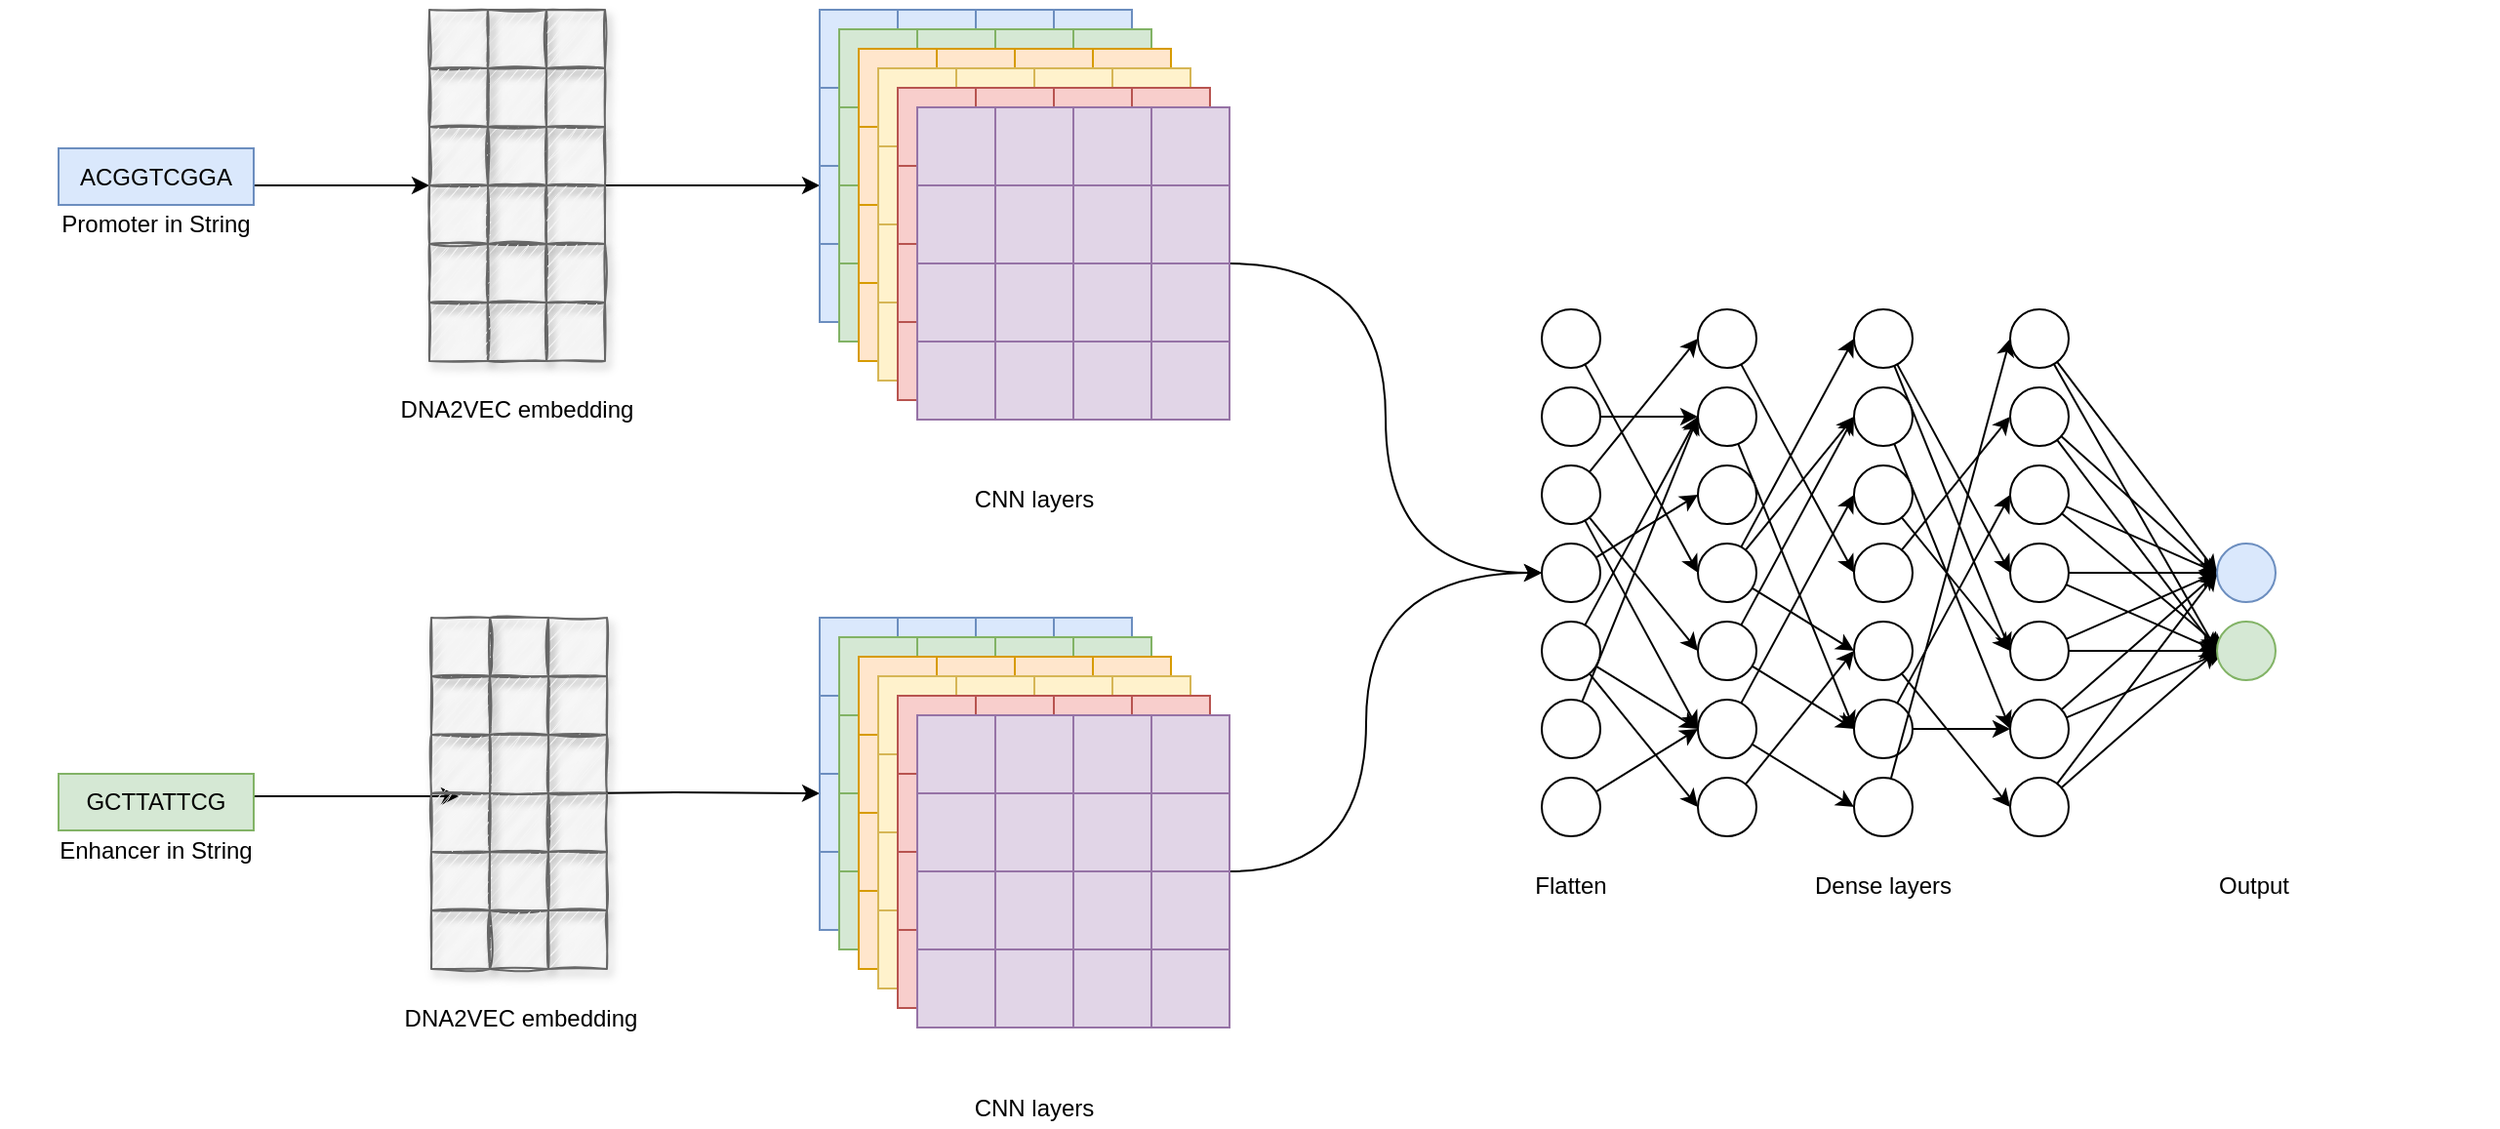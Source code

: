 <mxfile version="14.8.5" type="github">
  <diagram id="KxuiyelQ4g_LW83yEsCo" name="Page-1">
    <mxGraphModel dx="1422" dy="763" grid="1" gridSize="10" guides="1" tooltips="1" connect="1" arrows="1" fold="1" page="1" pageScale="1" pageWidth="4681" pageHeight="3300" math="0" shadow="0">
      <root>
        <mxCell id="0" />
        <mxCell id="1" parent="0" />
        <mxCell id="4ptXgkVr047kW3-S0ShK-75" style="edgeStyle=none;rounded=1;jumpSize=20;orthogonalLoop=1;jettySize=auto;html=1;entryX=0;entryY=0;entryDx=0;entryDy=0;strokeWidth=1;exitX=1;exitY=1;exitDx=0;exitDy=0;" parent="1" target="4ptXgkVr047kW3-S0ShK-49" edge="1">
          <mxGeometry relative="1" as="geometry">
            <mxPoint x="240" y="200" as="sourcePoint" />
          </mxGeometry>
        </mxCell>
        <mxCell id="4ptXgkVr047kW3-S0ShK-126" style="edgeStyle=none;rounded=1;jumpSize=20;orthogonalLoop=1;jettySize=auto;html=1;entryX=0;entryY=0;entryDx=0;entryDy=0;strokeWidth=1;exitX=1;exitY=0;exitDx=0;exitDy=0;" parent="1" edge="1">
          <mxGeometry relative="1" as="geometry">
            <mxPoint x="240" y="513" as="sourcePoint" />
            <mxPoint x="345" y="513" as="targetPoint" />
          </mxGeometry>
        </mxCell>
        <mxCell id="4ptXgkVr047kW3-S0ShK-8" value="" style="rounded=0;whiteSpace=wrap;html=1;shadow=1;glass=0;sketch=1;fillColor=#f5f5f5;strokeColor=#666666;fontColor=#333333;" parent="1" vertex="1">
          <mxGeometry x="360" y="110" width="30" height="30" as="geometry" />
        </mxCell>
        <mxCell id="4ptXgkVr047kW3-S0ShK-9" value="" style="rounded=0;whiteSpace=wrap;html=1;shadow=1;glass=0;sketch=1;fillColor=#f5f5f5;strokeColor=#666666;fontColor=#333333;" parent="1" vertex="1">
          <mxGeometry x="330" y="110" width="30" height="30" as="geometry" />
        </mxCell>
        <mxCell id="4ptXgkVr047kW3-S0ShK-10" value="" style="rounded=0;whiteSpace=wrap;html=1;shadow=1;glass=0;sketch=1;fillColor=#f5f5f5;strokeColor=#666666;fontColor=#333333;" parent="1" vertex="1">
          <mxGeometry x="390" y="110" width="30" height="30" as="geometry" />
        </mxCell>
        <mxCell id="4ptXgkVr047kW3-S0ShK-16" value="" style="rounded=0;whiteSpace=wrap;html=1;shadow=1;glass=0;sketch=1;fillColor=#f5f5f5;strokeColor=#666666;fontColor=#333333;" parent="1" vertex="1">
          <mxGeometry x="360" y="140" width="30" height="30" as="geometry" />
        </mxCell>
        <mxCell id="4ptXgkVr047kW3-S0ShK-17" value="" style="rounded=0;whiteSpace=wrap;html=1;shadow=1;glass=0;sketch=1;fillColor=#f5f5f5;strokeColor=#666666;fontColor=#333333;" parent="1" vertex="1">
          <mxGeometry x="330" y="140" width="30" height="30" as="geometry" />
        </mxCell>
        <mxCell id="4ptXgkVr047kW3-S0ShK-18" value="" style="rounded=0;whiteSpace=wrap;html=1;shadow=1;glass=0;sketch=1;fillColor=#f5f5f5;strokeColor=#666666;fontColor=#333333;" parent="1" vertex="1">
          <mxGeometry x="390" y="140" width="30" height="30" as="geometry" />
        </mxCell>
        <mxCell id="4ptXgkVr047kW3-S0ShK-42" value="" style="rounded=0;whiteSpace=wrap;html=1;shadow=1;glass=0;sketch=1;fillColor=#f5f5f5;strokeColor=#666666;fontColor=#333333;" parent="1" vertex="1">
          <mxGeometry x="360" y="170" width="30" height="30" as="geometry" />
        </mxCell>
        <mxCell id="4ptXgkVr047kW3-S0ShK-43" value="" style="rounded=0;whiteSpace=wrap;html=1;shadow=1;glass=0;sketch=1;fillColor=#f5f5f5;strokeColor=#666666;fontColor=#333333;" parent="1" vertex="1">
          <mxGeometry x="330" y="170" width="30" height="30" as="geometry" />
        </mxCell>
        <mxCell id="4ptXgkVr047kW3-S0ShK-44" value="" style="rounded=0;whiteSpace=wrap;html=1;shadow=1;glass=0;sketch=1;fillColor=#f5f5f5;strokeColor=#666666;fontColor=#333333;" parent="1" vertex="1">
          <mxGeometry x="390" y="170" width="30" height="30" as="geometry" />
        </mxCell>
        <mxCell id="4ptXgkVr047kW3-S0ShK-48" value="" style="rounded=0;whiteSpace=wrap;html=1;shadow=1;glass=0;sketch=1;fillColor=#f5f5f5;strokeColor=#666666;fontColor=#333333;" parent="1" vertex="1">
          <mxGeometry x="360" y="200" width="30" height="30" as="geometry" />
        </mxCell>
        <mxCell id="4ptXgkVr047kW3-S0ShK-49" value="" style="rounded=0;whiteSpace=wrap;html=1;shadow=1;glass=0;sketch=1;fillColor=#f5f5f5;strokeColor=#666666;fontColor=#333333;" parent="1" vertex="1">
          <mxGeometry x="330" y="200" width="30" height="30" as="geometry" />
        </mxCell>
        <mxCell id="v-2x4H90wJZ5pzWWmbDk-228" style="edgeStyle=orthogonalEdgeStyle;rounded=0;orthogonalLoop=1;jettySize=auto;html=1;entryX=0;entryY=0.25;entryDx=0;entryDy=0;" edge="1" parent="1" source="4ptXgkVr047kW3-S0ShK-50" target="v-2x4H90wJZ5pzWWmbDk-31">
          <mxGeometry relative="1" as="geometry">
            <Array as="points">
              <mxPoint x="450" y="200" />
              <mxPoint x="450" y="200" />
            </Array>
          </mxGeometry>
        </mxCell>
        <mxCell id="4ptXgkVr047kW3-S0ShK-50" value="" style="rounded=0;whiteSpace=wrap;html=1;shadow=1;glass=0;sketch=1;fillColor=#f5f5f5;strokeColor=#666666;fontColor=#333333;" parent="1" vertex="1">
          <mxGeometry x="390" y="200" width="30" height="30" as="geometry" />
        </mxCell>
        <mxCell id="4ptXgkVr047kW3-S0ShK-58" value="" style="rounded=0;whiteSpace=wrap;html=1;shadow=1;glass=0;sketch=1;fillColor=#f5f5f5;strokeColor=#666666;fontColor=#333333;" parent="1" vertex="1">
          <mxGeometry x="360" y="230" width="30" height="30" as="geometry" />
        </mxCell>
        <mxCell id="4ptXgkVr047kW3-S0ShK-59" value="" style="rounded=0;whiteSpace=wrap;html=1;shadow=1;glass=0;sketch=1;fillColor=#f5f5f5;strokeColor=#666666;fontColor=#333333;" parent="1" vertex="1">
          <mxGeometry x="330" y="230" width="30" height="30" as="geometry" />
        </mxCell>
        <mxCell id="4ptXgkVr047kW3-S0ShK-60" value="" style="rounded=0;whiteSpace=wrap;html=1;shadow=1;glass=0;sketch=1;fillColor=#f5f5f5;strokeColor=#666666;fontColor=#333333;" parent="1" vertex="1">
          <mxGeometry x="390" y="230" width="30" height="30" as="geometry" />
        </mxCell>
        <mxCell id="4ptXgkVr047kW3-S0ShK-64" value="" style="rounded=0;whiteSpace=wrap;html=1;shadow=1;glass=0;sketch=1;fillColor=#f5f5f5;strokeColor=#666666;fontColor=#333333;" parent="1" vertex="1">
          <mxGeometry x="360" y="260" width="30" height="30" as="geometry" />
        </mxCell>
        <mxCell id="4ptXgkVr047kW3-S0ShK-65" value="" style="rounded=0;whiteSpace=wrap;html=1;shadow=1;glass=0;sketch=1;fillColor=#f5f5f5;strokeColor=#666666;fontColor=#333333;" parent="1" vertex="1">
          <mxGeometry x="330" y="260" width="30" height="30" as="geometry" />
        </mxCell>
        <mxCell id="4ptXgkVr047kW3-S0ShK-66" value="" style="rounded=0;whiteSpace=wrap;html=1;shadow=1;glass=0;sketch=1;fillColor=#f5f5f5;strokeColor=#666666;fontColor=#333333;" parent="1" vertex="1">
          <mxGeometry x="390" y="260" width="30" height="30" as="geometry" />
        </mxCell>
        <mxCell id="v-2x4H90wJZ5pzWWmbDk-1" value="DNA2VEC embedding" style="text;html=1;strokeColor=none;fillColor=none;align=center;verticalAlign=middle;whiteSpace=wrap;rounded=0;" vertex="1" parent="1">
          <mxGeometry x="295" y="305" width="160" height="20" as="geometry" />
        </mxCell>
        <mxCell id="v-2x4H90wJZ5pzWWmbDk-2" value="" style="rounded=0;whiteSpace=wrap;html=1;shadow=1;glass=0;sketch=1;fillColor=#f5f5f5;strokeColor=#666666;fontColor=#333333;" vertex="1" parent="1">
          <mxGeometry x="361" y="421.5" width="30" height="30" as="geometry" />
        </mxCell>
        <mxCell id="v-2x4H90wJZ5pzWWmbDk-3" value="" style="rounded=0;whiteSpace=wrap;html=1;shadow=1;glass=0;sketch=1;fillColor=#f5f5f5;strokeColor=#666666;fontColor=#333333;" vertex="1" parent="1">
          <mxGeometry x="331" y="421.5" width="30" height="30" as="geometry" />
        </mxCell>
        <mxCell id="v-2x4H90wJZ5pzWWmbDk-4" value="" style="rounded=0;whiteSpace=wrap;html=1;shadow=1;glass=0;sketch=1;fillColor=#f5f5f5;strokeColor=#666666;fontColor=#333333;" vertex="1" parent="1">
          <mxGeometry x="391" y="421.5" width="30" height="30" as="geometry" />
        </mxCell>
        <mxCell id="v-2x4H90wJZ5pzWWmbDk-5" value="" style="rounded=0;whiteSpace=wrap;html=1;shadow=1;glass=0;sketch=1;fillColor=#f5f5f5;strokeColor=#666666;fontColor=#333333;" vertex="1" parent="1">
          <mxGeometry x="361" y="451.5" width="30" height="30" as="geometry" />
        </mxCell>
        <mxCell id="v-2x4H90wJZ5pzWWmbDk-6" value="" style="rounded=0;whiteSpace=wrap;html=1;shadow=1;glass=0;sketch=1;fillColor=#f5f5f5;strokeColor=#666666;fontColor=#333333;" vertex="1" parent="1">
          <mxGeometry x="331" y="451.5" width="30" height="30" as="geometry" />
        </mxCell>
        <mxCell id="v-2x4H90wJZ5pzWWmbDk-7" value="" style="rounded=0;whiteSpace=wrap;html=1;shadow=1;glass=0;sketch=1;fillColor=#f5f5f5;strokeColor=#666666;fontColor=#333333;" vertex="1" parent="1">
          <mxGeometry x="391" y="451.5" width="30" height="30" as="geometry" />
        </mxCell>
        <mxCell id="v-2x4H90wJZ5pzWWmbDk-8" value="" style="rounded=0;whiteSpace=wrap;html=1;shadow=1;glass=0;sketch=1;fillColor=#f5f5f5;strokeColor=#666666;fontColor=#333333;" vertex="1" parent="1">
          <mxGeometry x="361" y="481.5" width="30" height="30" as="geometry" />
        </mxCell>
        <mxCell id="v-2x4H90wJZ5pzWWmbDk-9" value="" style="rounded=0;whiteSpace=wrap;html=1;shadow=1;glass=0;sketch=1;fillColor=#f5f5f5;strokeColor=#666666;fontColor=#333333;" vertex="1" parent="1">
          <mxGeometry x="331" y="481.5" width="30" height="30" as="geometry" />
        </mxCell>
        <mxCell id="v-2x4H90wJZ5pzWWmbDk-10" value="" style="rounded=0;whiteSpace=wrap;html=1;shadow=1;glass=0;sketch=1;fillColor=#f5f5f5;strokeColor=#666666;fontColor=#333333;" vertex="1" parent="1">
          <mxGeometry x="391" y="481.5" width="30" height="30" as="geometry" />
        </mxCell>
        <mxCell id="v-2x4H90wJZ5pzWWmbDk-11" value="" style="rounded=0;whiteSpace=wrap;html=1;shadow=1;glass=0;sketch=1;fillColor=#f5f5f5;strokeColor=#666666;fontColor=#333333;" vertex="1" parent="1">
          <mxGeometry x="361" y="511.5" width="30" height="30" as="geometry" />
        </mxCell>
        <mxCell id="v-2x4H90wJZ5pzWWmbDk-12" value="" style="rounded=0;whiteSpace=wrap;html=1;shadow=1;glass=0;sketch=1;fillColor=#f5f5f5;strokeColor=#666666;fontColor=#333333;" vertex="1" parent="1">
          <mxGeometry x="331" y="511.5" width="30" height="30" as="geometry" />
        </mxCell>
        <mxCell id="v-2x4H90wJZ5pzWWmbDk-229" style="edgeStyle=orthogonalEdgeStyle;rounded=0;orthogonalLoop=1;jettySize=auto;html=1;entryX=0;entryY=0.25;entryDx=0;entryDy=0;" edge="1" parent="1" source="v-2x4H90wJZ5pzWWmbDk-13" target="v-2x4H90wJZ5pzWWmbDk-134">
          <mxGeometry relative="1" as="geometry">
            <Array as="points">
              <mxPoint x="456" y="511" />
              <mxPoint x="456" y="511" />
            </Array>
          </mxGeometry>
        </mxCell>
        <mxCell id="v-2x4H90wJZ5pzWWmbDk-13" value="" style="rounded=0;whiteSpace=wrap;html=1;shadow=1;glass=0;sketch=1;fillColor=#f5f5f5;strokeColor=#666666;fontColor=#333333;" vertex="1" parent="1">
          <mxGeometry x="391" y="511.5" width="30" height="30" as="geometry" />
        </mxCell>
        <mxCell id="v-2x4H90wJZ5pzWWmbDk-14" value="" style="rounded=0;whiteSpace=wrap;html=1;shadow=1;glass=0;sketch=1;fillColor=#f5f5f5;strokeColor=#666666;fontColor=#333333;" vertex="1" parent="1">
          <mxGeometry x="361" y="541.5" width="30" height="30" as="geometry" />
        </mxCell>
        <mxCell id="v-2x4H90wJZ5pzWWmbDk-15" value="" style="rounded=0;whiteSpace=wrap;html=1;shadow=1;glass=0;sketch=1;fillColor=#f5f5f5;strokeColor=#666666;fontColor=#333333;" vertex="1" parent="1">
          <mxGeometry x="331" y="541.5" width="30" height="30" as="geometry" />
        </mxCell>
        <mxCell id="v-2x4H90wJZ5pzWWmbDk-16" value="" style="rounded=0;whiteSpace=wrap;html=1;shadow=1;glass=0;sketch=1;fillColor=#f5f5f5;strokeColor=#666666;fontColor=#333333;" vertex="1" parent="1">
          <mxGeometry x="391" y="541.5" width="30" height="30" as="geometry" />
        </mxCell>
        <mxCell id="v-2x4H90wJZ5pzWWmbDk-17" value="" style="rounded=0;whiteSpace=wrap;html=1;shadow=1;glass=0;sketch=1;fillColor=#f5f5f5;strokeColor=#666666;fontColor=#333333;" vertex="1" parent="1">
          <mxGeometry x="361" y="571.5" width="30" height="30" as="geometry" />
        </mxCell>
        <mxCell id="v-2x4H90wJZ5pzWWmbDk-18" value="" style="rounded=0;whiteSpace=wrap;html=1;shadow=1;glass=0;sketch=1;fillColor=#f5f5f5;strokeColor=#666666;fontColor=#333333;" vertex="1" parent="1">
          <mxGeometry x="331" y="571.5" width="30" height="30" as="geometry" />
        </mxCell>
        <mxCell id="v-2x4H90wJZ5pzWWmbDk-19" value="" style="rounded=0;whiteSpace=wrap;html=1;shadow=1;glass=0;sketch=1;fillColor=#f5f5f5;strokeColor=#666666;fontColor=#333333;" vertex="1" parent="1">
          <mxGeometry x="391" y="571.5" width="30" height="30" as="geometry" />
        </mxCell>
        <mxCell id="v-2x4H90wJZ5pzWWmbDk-20" value="DNA2VEC embedding" style="text;html=1;strokeColor=none;fillColor=none;align=center;verticalAlign=middle;whiteSpace=wrap;rounded=0;" vertex="1" parent="1">
          <mxGeometry x="297" y="616.5" width="160" height="20" as="geometry" />
        </mxCell>
        <mxCell id="v-2x4H90wJZ5pzWWmbDk-22" value="" style="rounded=0;whiteSpace=wrap;html=1;fillColor=#dae8fc;strokeColor=#6c8ebf;" vertex="1" parent="1">
          <mxGeometry x="530" y="110" width="40" height="40" as="geometry" />
        </mxCell>
        <mxCell id="v-2x4H90wJZ5pzWWmbDk-23" value="" style="rounded=0;whiteSpace=wrap;html=1;fillColor=#dae8fc;strokeColor=#6c8ebf;" vertex="1" parent="1">
          <mxGeometry x="570" y="110" width="40" height="40" as="geometry" />
        </mxCell>
        <mxCell id="v-2x4H90wJZ5pzWWmbDk-24" value="" style="rounded=0;whiteSpace=wrap;html=1;fillColor=#dae8fc;strokeColor=#6c8ebf;" vertex="1" parent="1">
          <mxGeometry x="610" y="110" width="40" height="40" as="geometry" />
        </mxCell>
        <mxCell id="v-2x4H90wJZ5pzWWmbDk-25" value="" style="rounded=0;whiteSpace=wrap;html=1;fillColor=#dae8fc;strokeColor=#6c8ebf;" vertex="1" parent="1">
          <mxGeometry x="650" y="110" width="40" height="40" as="geometry" />
        </mxCell>
        <mxCell id="v-2x4H90wJZ5pzWWmbDk-26" value="" style="rounded=0;whiteSpace=wrap;html=1;fillColor=#dae8fc;strokeColor=#6c8ebf;" vertex="1" parent="1">
          <mxGeometry x="530" y="150" width="40" height="40" as="geometry" />
        </mxCell>
        <mxCell id="v-2x4H90wJZ5pzWWmbDk-27" value="" style="rounded=0;whiteSpace=wrap;html=1;fillColor=#dae8fc;strokeColor=#6c8ebf;" vertex="1" parent="1">
          <mxGeometry x="570" y="150" width="40" height="40" as="geometry" />
        </mxCell>
        <mxCell id="v-2x4H90wJZ5pzWWmbDk-28" value="" style="rounded=0;whiteSpace=wrap;html=1;fillColor=#dae8fc;strokeColor=#6c8ebf;" vertex="1" parent="1">
          <mxGeometry x="610" y="150" width="40" height="40" as="geometry" />
        </mxCell>
        <mxCell id="v-2x4H90wJZ5pzWWmbDk-29" value="" style="rounded=0;whiteSpace=wrap;html=1;fillColor=#dae8fc;strokeColor=#6c8ebf;" vertex="1" parent="1">
          <mxGeometry x="650" y="150" width="40" height="40" as="geometry" />
        </mxCell>
        <mxCell id="v-2x4H90wJZ5pzWWmbDk-30" value="" style="rounded=0;whiteSpace=wrap;html=1;fillColor=#dae8fc;strokeColor=#6c8ebf;" vertex="1" parent="1">
          <mxGeometry x="690" y="150" width="40" height="40" as="geometry" />
        </mxCell>
        <mxCell id="v-2x4H90wJZ5pzWWmbDk-31" value="" style="rounded=0;whiteSpace=wrap;html=1;fillColor=#dae8fc;strokeColor=#6c8ebf;" vertex="1" parent="1">
          <mxGeometry x="530" y="190" width="40" height="40" as="geometry" />
        </mxCell>
        <mxCell id="v-2x4H90wJZ5pzWWmbDk-32" value="" style="rounded=0;whiteSpace=wrap;html=1;fillColor=#dae8fc;strokeColor=#6c8ebf;" vertex="1" parent="1">
          <mxGeometry x="570" y="190" width="40" height="40" as="geometry" />
        </mxCell>
        <mxCell id="v-2x4H90wJZ5pzWWmbDk-33" value="" style="rounded=0;whiteSpace=wrap;html=1;fillColor=#dae8fc;strokeColor=#6c8ebf;" vertex="1" parent="1">
          <mxGeometry x="610" y="190" width="40" height="40" as="geometry" />
        </mxCell>
        <mxCell id="v-2x4H90wJZ5pzWWmbDk-34" value="" style="rounded=0;whiteSpace=wrap;html=1;fillColor=#dae8fc;strokeColor=#6c8ebf;" vertex="1" parent="1">
          <mxGeometry x="650" y="190" width="40" height="40" as="geometry" />
        </mxCell>
        <mxCell id="v-2x4H90wJZ5pzWWmbDk-35" value="" style="rounded=0;whiteSpace=wrap;html=1;fillColor=#dae8fc;strokeColor=#6c8ebf;" vertex="1" parent="1">
          <mxGeometry x="690" y="190" width="40" height="40" as="geometry" />
        </mxCell>
        <mxCell id="v-2x4H90wJZ5pzWWmbDk-36" value="" style="rounded=0;whiteSpace=wrap;html=1;fillColor=#dae8fc;strokeColor=#6c8ebf;" vertex="1" parent="1">
          <mxGeometry x="530" y="230" width="40" height="40" as="geometry" />
        </mxCell>
        <mxCell id="v-2x4H90wJZ5pzWWmbDk-37" value="" style="rounded=0;whiteSpace=wrap;html=1;fillColor=#dae8fc;strokeColor=#6c8ebf;" vertex="1" parent="1">
          <mxGeometry x="570" y="230" width="40" height="40" as="geometry" />
        </mxCell>
        <mxCell id="v-2x4H90wJZ5pzWWmbDk-38" value="" style="rounded=0;whiteSpace=wrap;html=1;fillColor=#dae8fc;strokeColor=#6c8ebf;" vertex="1" parent="1">
          <mxGeometry x="610" y="230" width="40" height="40" as="geometry" />
        </mxCell>
        <mxCell id="v-2x4H90wJZ5pzWWmbDk-39" value="" style="rounded=0;whiteSpace=wrap;html=1;fillColor=#dae8fc;strokeColor=#6c8ebf;" vertex="1" parent="1">
          <mxGeometry x="650" y="230" width="40" height="40" as="geometry" />
        </mxCell>
        <mxCell id="v-2x4H90wJZ5pzWWmbDk-40" value="" style="rounded=0;whiteSpace=wrap;html=1;fillColor=#dae8fc;strokeColor=#6c8ebf;" vertex="1" parent="1">
          <mxGeometry x="690" y="230" width="40" height="40" as="geometry" />
        </mxCell>
        <mxCell id="v-2x4H90wJZ5pzWWmbDk-41" value="" style="rounded=0;whiteSpace=wrap;html=1;fillColor=#d5e8d4;strokeColor=#82b366;" vertex="1" parent="1">
          <mxGeometry x="540" y="120" width="40" height="40" as="geometry" />
        </mxCell>
        <mxCell id="v-2x4H90wJZ5pzWWmbDk-42" value="" style="rounded=0;whiteSpace=wrap;html=1;fillColor=#d5e8d4;strokeColor=#82b366;" vertex="1" parent="1">
          <mxGeometry x="580" y="120" width="40" height="40" as="geometry" />
        </mxCell>
        <mxCell id="v-2x4H90wJZ5pzWWmbDk-43" value="" style="rounded=0;whiteSpace=wrap;html=1;fillColor=#d5e8d4;strokeColor=#82b366;" vertex="1" parent="1">
          <mxGeometry x="620" y="120" width="40" height="40" as="geometry" />
        </mxCell>
        <mxCell id="v-2x4H90wJZ5pzWWmbDk-44" value="" style="rounded=0;whiteSpace=wrap;html=1;fillColor=#d5e8d4;strokeColor=#82b366;" vertex="1" parent="1">
          <mxGeometry x="660" y="120" width="40" height="40" as="geometry" />
        </mxCell>
        <mxCell id="v-2x4H90wJZ5pzWWmbDk-45" value="" style="rounded=0;whiteSpace=wrap;html=1;fillColor=#d5e8d4;strokeColor=#82b366;" vertex="1" parent="1">
          <mxGeometry x="540" y="160" width="40" height="40" as="geometry" />
        </mxCell>
        <mxCell id="v-2x4H90wJZ5pzWWmbDk-46" value="" style="rounded=0;whiteSpace=wrap;html=1;fillColor=#d5e8d4;strokeColor=#82b366;" vertex="1" parent="1">
          <mxGeometry x="580" y="160" width="40" height="40" as="geometry" />
        </mxCell>
        <mxCell id="v-2x4H90wJZ5pzWWmbDk-47" value="" style="rounded=0;whiteSpace=wrap;html=1;fillColor=#d5e8d4;strokeColor=#82b366;" vertex="1" parent="1">
          <mxGeometry x="620" y="160" width="40" height="40" as="geometry" />
        </mxCell>
        <mxCell id="v-2x4H90wJZ5pzWWmbDk-48" value="" style="rounded=0;whiteSpace=wrap;html=1;fillColor=#d5e8d4;strokeColor=#82b366;" vertex="1" parent="1">
          <mxGeometry x="660" y="160" width="40" height="40" as="geometry" />
        </mxCell>
        <mxCell id="v-2x4H90wJZ5pzWWmbDk-49" value="" style="rounded=0;whiteSpace=wrap;html=1;fillColor=#d5e8d4;strokeColor=#82b366;" vertex="1" parent="1">
          <mxGeometry x="700" y="160" width="40" height="40" as="geometry" />
        </mxCell>
        <mxCell id="v-2x4H90wJZ5pzWWmbDk-50" value="" style="rounded=0;whiteSpace=wrap;html=1;fillColor=#d5e8d4;strokeColor=#82b366;" vertex="1" parent="1">
          <mxGeometry x="540" y="200" width="40" height="40" as="geometry" />
        </mxCell>
        <mxCell id="v-2x4H90wJZ5pzWWmbDk-51" value="" style="rounded=0;whiteSpace=wrap;html=1;fillColor=#d5e8d4;strokeColor=#82b366;" vertex="1" parent="1">
          <mxGeometry x="580" y="200" width="40" height="40" as="geometry" />
        </mxCell>
        <mxCell id="v-2x4H90wJZ5pzWWmbDk-52" value="" style="rounded=0;whiteSpace=wrap;html=1;fillColor=#d5e8d4;strokeColor=#82b366;" vertex="1" parent="1">
          <mxGeometry x="620" y="200" width="40" height="40" as="geometry" />
        </mxCell>
        <mxCell id="v-2x4H90wJZ5pzWWmbDk-53" value="" style="rounded=0;whiteSpace=wrap;html=1;fillColor=#d5e8d4;strokeColor=#82b366;" vertex="1" parent="1">
          <mxGeometry x="660" y="200" width="40" height="40" as="geometry" />
        </mxCell>
        <mxCell id="v-2x4H90wJZ5pzWWmbDk-54" value="" style="rounded=0;whiteSpace=wrap;html=1;fillColor=#d5e8d4;strokeColor=#82b366;" vertex="1" parent="1">
          <mxGeometry x="700" y="200" width="40" height="40" as="geometry" />
        </mxCell>
        <mxCell id="v-2x4H90wJZ5pzWWmbDk-55" value="" style="rounded=0;whiteSpace=wrap;html=1;fillColor=#d5e8d4;strokeColor=#82b366;" vertex="1" parent="1">
          <mxGeometry x="540" y="240" width="40" height="40" as="geometry" />
        </mxCell>
        <mxCell id="v-2x4H90wJZ5pzWWmbDk-56" value="" style="rounded=0;whiteSpace=wrap;html=1;fillColor=#d5e8d4;strokeColor=#82b366;" vertex="1" parent="1">
          <mxGeometry x="580" y="240" width="40" height="40" as="geometry" />
        </mxCell>
        <mxCell id="v-2x4H90wJZ5pzWWmbDk-57" value="" style="rounded=0;whiteSpace=wrap;html=1;fillColor=#d5e8d4;strokeColor=#82b366;" vertex="1" parent="1">
          <mxGeometry x="620" y="240" width="40" height="40" as="geometry" />
        </mxCell>
        <mxCell id="v-2x4H90wJZ5pzWWmbDk-58" value="" style="rounded=0;whiteSpace=wrap;html=1;fillColor=#d5e8d4;strokeColor=#82b366;" vertex="1" parent="1">
          <mxGeometry x="660" y="240" width="40" height="40" as="geometry" />
        </mxCell>
        <mxCell id="v-2x4H90wJZ5pzWWmbDk-59" value="" style="rounded=0;whiteSpace=wrap;html=1;fillColor=#d5e8d4;strokeColor=#82b366;" vertex="1" parent="1">
          <mxGeometry x="700" y="240" width="40" height="40" as="geometry" />
        </mxCell>
        <mxCell id="v-2x4H90wJZ5pzWWmbDk-60" value="" style="rounded=0;whiteSpace=wrap;html=1;fillColor=#ffe6cc;strokeColor=#d79b00;" vertex="1" parent="1">
          <mxGeometry x="550" y="130" width="40" height="40" as="geometry" />
        </mxCell>
        <mxCell id="v-2x4H90wJZ5pzWWmbDk-61" value="" style="rounded=0;whiteSpace=wrap;html=1;fillColor=#ffe6cc;strokeColor=#d79b00;" vertex="1" parent="1">
          <mxGeometry x="590" y="130" width="40" height="40" as="geometry" />
        </mxCell>
        <mxCell id="v-2x4H90wJZ5pzWWmbDk-62" value="" style="rounded=0;whiteSpace=wrap;html=1;fillColor=#ffe6cc;strokeColor=#d79b00;" vertex="1" parent="1">
          <mxGeometry x="630" y="130" width="40" height="40" as="geometry" />
        </mxCell>
        <mxCell id="v-2x4H90wJZ5pzWWmbDk-63" value="" style="rounded=0;whiteSpace=wrap;html=1;fillColor=#ffe6cc;strokeColor=#d79b00;" vertex="1" parent="1">
          <mxGeometry x="670" y="130" width="40" height="40" as="geometry" />
        </mxCell>
        <mxCell id="v-2x4H90wJZ5pzWWmbDk-64" value="" style="rounded=0;whiteSpace=wrap;html=1;fillColor=#ffe6cc;strokeColor=#d79b00;" vertex="1" parent="1">
          <mxGeometry x="550" y="170" width="40" height="40" as="geometry" />
        </mxCell>
        <mxCell id="v-2x4H90wJZ5pzWWmbDk-65" value="" style="rounded=0;whiteSpace=wrap;html=1;fillColor=#ffe6cc;strokeColor=#d79b00;" vertex="1" parent="1">
          <mxGeometry x="590" y="170" width="40" height="40" as="geometry" />
        </mxCell>
        <mxCell id="v-2x4H90wJZ5pzWWmbDk-66" value="" style="rounded=0;whiteSpace=wrap;html=1;fillColor=#ffe6cc;strokeColor=#d79b00;" vertex="1" parent="1">
          <mxGeometry x="630" y="170" width="40" height="40" as="geometry" />
        </mxCell>
        <mxCell id="v-2x4H90wJZ5pzWWmbDk-67" value="" style="rounded=0;whiteSpace=wrap;html=1;fillColor=#ffe6cc;strokeColor=#d79b00;" vertex="1" parent="1">
          <mxGeometry x="670" y="170" width="40" height="40" as="geometry" />
        </mxCell>
        <mxCell id="v-2x4H90wJZ5pzWWmbDk-68" value="" style="rounded=0;whiteSpace=wrap;html=1;fillColor=#ffe6cc;strokeColor=#d79b00;" vertex="1" parent="1">
          <mxGeometry x="550" y="210" width="40" height="40" as="geometry" />
        </mxCell>
        <mxCell id="v-2x4H90wJZ5pzWWmbDk-69" value="" style="rounded=0;whiteSpace=wrap;html=1;fillColor=#ffe6cc;strokeColor=#d79b00;" vertex="1" parent="1">
          <mxGeometry x="590" y="210" width="40" height="40" as="geometry" />
        </mxCell>
        <mxCell id="v-2x4H90wJZ5pzWWmbDk-70" value="" style="rounded=0;whiteSpace=wrap;html=1;fillColor=#ffe6cc;strokeColor=#d79b00;" vertex="1" parent="1">
          <mxGeometry x="630" y="210" width="40" height="40" as="geometry" />
        </mxCell>
        <mxCell id="v-2x4H90wJZ5pzWWmbDk-71" value="" style="rounded=0;whiteSpace=wrap;html=1;fillColor=#ffe6cc;strokeColor=#d79b00;" vertex="1" parent="1">
          <mxGeometry x="670" y="210" width="40" height="40" as="geometry" />
        </mxCell>
        <mxCell id="v-2x4H90wJZ5pzWWmbDk-72" value="" style="rounded=0;whiteSpace=wrap;html=1;fillColor=#ffe6cc;strokeColor=#d79b00;" vertex="1" parent="1">
          <mxGeometry x="550" y="250" width="40" height="40" as="geometry" />
        </mxCell>
        <mxCell id="v-2x4H90wJZ5pzWWmbDk-73" value="" style="rounded=0;whiteSpace=wrap;html=1;fillColor=#ffe6cc;strokeColor=#d79b00;" vertex="1" parent="1">
          <mxGeometry x="590" y="250" width="40" height="40" as="geometry" />
        </mxCell>
        <mxCell id="v-2x4H90wJZ5pzWWmbDk-74" value="" style="rounded=0;whiteSpace=wrap;html=1;fillColor=#ffe6cc;strokeColor=#d79b00;" vertex="1" parent="1">
          <mxGeometry x="630" y="250" width="40" height="40" as="geometry" />
        </mxCell>
        <mxCell id="v-2x4H90wJZ5pzWWmbDk-75" value="" style="rounded=0;whiteSpace=wrap;html=1;fillColor=#ffe6cc;strokeColor=#d79b00;" vertex="1" parent="1">
          <mxGeometry x="670" y="250" width="40" height="40" as="geometry" />
        </mxCell>
        <mxCell id="v-2x4H90wJZ5pzWWmbDk-76" value="" style="rounded=0;whiteSpace=wrap;html=1;fillColor=#fff2cc;strokeColor=#d6b656;" vertex="1" parent="1">
          <mxGeometry x="560" y="140" width="40" height="40" as="geometry" />
        </mxCell>
        <mxCell id="v-2x4H90wJZ5pzWWmbDk-77" value="" style="rounded=0;whiteSpace=wrap;html=1;fillColor=#fff2cc;strokeColor=#d6b656;" vertex="1" parent="1">
          <mxGeometry x="600" y="140" width="40" height="40" as="geometry" />
        </mxCell>
        <mxCell id="v-2x4H90wJZ5pzWWmbDk-78" value="" style="rounded=0;whiteSpace=wrap;html=1;fillColor=#fff2cc;strokeColor=#d6b656;" vertex="1" parent="1">
          <mxGeometry x="640" y="140" width="40" height="40" as="geometry" />
        </mxCell>
        <mxCell id="v-2x4H90wJZ5pzWWmbDk-79" value="" style="rounded=0;whiteSpace=wrap;html=1;fillColor=#fff2cc;strokeColor=#d6b656;" vertex="1" parent="1">
          <mxGeometry x="680" y="140" width="40" height="40" as="geometry" />
        </mxCell>
        <mxCell id="v-2x4H90wJZ5pzWWmbDk-80" value="" style="rounded=0;whiteSpace=wrap;html=1;fillColor=#fff2cc;strokeColor=#d6b656;" vertex="1" parent="1">
          <mxGeometry x="560" y="180" width="40" height="40" as="geometry" />
        </mxCell>
        <mxCell id="v-2x4H90wJZ5pzWWmbDk-81" value="" style="rounded=0;whiteSpace=wrap;html=1;fillColor=#fff2cc;strokeColor=#d6b656;" vertex="1" parent="1">
          <mxGeometry x="600" y="180" width="40" height="40" as="geometry" />
        </mxCell>
        <mxCell id="v-2x4H90wJZ5pzWWmbDk-82" value="" style="rounded=0;whiteSpace=wrap;html=1;fillColor=#fff2cc;strokeColor=#d6b656;" vertex="1" parent="1">
          <mxGeometry x="640" y="180" width="40" height="40" as="geometry" />
        </mxCell>
        <mxCell id="v-2x4H90wJZ5pzWWmbDk-83" value="" style="rounded=0;whiteSpace=wrap;html=1;fillColor=#fff2cc;strokeColor=#d6b656;" vertex="1" parent="1">
          <mxGeometry x="680" y="180" width="40" height="40" as="geometry" />
        </mxCell>
        <mxCell id="v-2x4H90wJZ5pzWWmbDk-84" value="" style="rounded=0;whiteSpace=wrap;html=1;fillColor=#fff2cc;strokeColor=#d6b656;" vertex="1" parent="1">
          <mxGeometry x="560" y="220" width="40" height="40" as="geometry" />
        </mxCell>
        <mxCell id="v-2x4H90wJZ5pzWWmbDk-85" value="" style="rounded=0;whiteSpace=wrap;html=1;fillColor=#fff2cc;strokeColor=#d6b656;" vertex="1" parent="1">
          <mxGeometry x="600" y="220" width="40" height="40" as="geometry" />
        </mxCell>
        <mxCell id="v-2x4H90wJZ5pzWWmbDk-86" value="" style="rounded=0;whiteSpace=wrap;html=1;fillColor=#fff2cc;strokeColor=#d6b656;" vertex="1" parent="1">
          <mxGeometry x="640" y="220" width="40" height="40" as="geometry" />
        </mxCell>
        <mxCell id="v-2x4H90wJZ5pzWWmbDk-87" value="" style="rounded=0;whiteSpace=wrap;html=1;fillColor=#fff2cc;strokeColor=#d6b656;" vertex="1" parent="1">
          <mxGeometry x="680" y="220" width="40" height="40" as="geometry" />
        </mxCell>
        <mxCell id="v-2x4H90wJZ5pzWWmbDk-88" value="" style="rounded=0;whiteSpace=wrap;html=1;fillColor=#fff2cc;strokeColor=#d6b656;" vertex="1" parent="1">
          <mxGeometry x="560" y="260" width="40" height="40" as="geometry" />
        </mxCell>
        <mxCell id="v-2x4H90wJZ5pzWWmbDk-89" value="" style="rounded=0;whiteSpace=wrap;html=1;fillColor=#fff2cc;strokeColor=#d6b656;" vertex="1" parent="1">
          <mxGeometry x="600" y="260" width="40" height="40" as="geometry" />
        </mxCell>
        <mxCell id="v-2x4H90wJZ5pzWWmbDk-90" value="" style="rounded=0;whiteSpace=wrap;html=1;fillColor=#fff2cc;strokeColor=#d6b656;" vertex="1" parent="1">
          <mxGeometry x="640" y="260" width="40" height="40" as="geometry" />
        </mxCell>
        <mxCell id="v-2x4H90wJZ5pzWWmbDk-91" value="" style="rounded=0;whiteSpace=wrap;html=1;fillColor=#fff2cc;strokeColor=#d6b656;" vertex="1" parent="1">
          <mxGeometry x="680" y="260" width="40" height="40" as="geometry" />
        </mxCell>
        <mxCell id="v-2x4H90wJZ5pzWWmbDk-92" value="" style="rounded=0;whiteSpace=wrap;html=1;fillColor=#f8cecc;strokeColor=#b85450;" vertex="1" parent="1">
          <mxGeometry x="570" y="150" width="40" height="40" as="geometry" />
        </mxCell>
        <mxCell id="v-2x4H90wJZ5pzWWmbDk-93" value="" style="rounded=0;whiteSpace=wrap;html=1;fillColor=#f8cecc;strokeColor=#b85450;" vertex="1" parent="1">
          <mxGeometry x="610" y="150" width="40" height="40" as="geometry" />
        </mxCell>
        <mxCell id="v-2x4H90wJZ5pzWWmbDk-94" value="" style="rounded=0;whiteSpace=wrap;html=1;fillColor=#f8cecc;strokeColor=#b85450;" vertex="1" parent="1">
          <mxGeometry x="650" y="150" width="40" height="40" as="geometry" />
        </mxCell>
        <mxCell id="v-2x4H90wJZ5pzWWmbDk-95" value="" style="rounded=0;whiteSpace=wrap;html=1;fillColor=#f8cecc;strokeColor=#b85450;" vertex="1" parent="1">
          <mxGeometry x="690" y="150" width="40" height="40" as="geometry" />
        </mxCell>
        <mxCell id="v-2x4H90wJZ5pzWWmbDk-96" value="" style="rounded=0;whiteSpace=wrap;html=1;fillColor=#f8cecc;strokeColor=#b85450;" vertex="1" parent="1">
          <mxGeometry x="570" y="190" width="40" height="40" as="geometry" />
        </mxCell>
        <mxCell id="v-2x4H90wJZ5pzWWmbDk-97" value="" style="rounded=0;whiteSpace=wrap;html=1;fillColor=#f8cecc;strokeColor=#b85450;" vertex="1" parent="1">
          <mxGeometry x="610" y="190" width="40" height="40" as="geometry" />
        </mxCell>
        <mxCell id="v-2x4H90wJZ5pzWWmbDk-98" value="" style="rounded=0;whiteSpace=wrap;html=1;fillColor=#f8cecc;strokeColor=#b85450;" vertex="1" parent="1">
          <mxGeometry x="650" y="190" width="40" height="40" as="geometry" />
        </mxCell>
        <mxCell id="v-2x4H90wJZ5pzWWmbDk-99" value="" style="rounded=0;whiteSpace=wrap;html=1;fillColor=#f8cecc;strokeColor=#b85450;" vertex="1" parent="1">
          <mxGeometry x="690" y="190" width="40" height="40" as="geometry" />
        </mxCell>
        <mxCell id="v-2x4H90wJZ5pzWWmbDk-100" value="" style="rounded=0;whiteSpace=wrap;html=1;fillColor=#f8cecc;strokeColor=#b85450;" vertex="1" parent="1">
          <mxGeometry x="570" y="230" width="40" height="40" as="geometry" />
        </mxCell>
        <mxCell id="v-2x4H90wJZ5pzWWmbDk-101" value="" style="rounded=0;whiteSpace=wrap;html=1;fillColor=#f8cecc;strokeColor=#b85450;" vertex="1" parent="1">
          <mxGeometry x="610" y="230" width="40" height="40" as="geometry" />
        </mxCell>
        <mxCell id="v-2x4H90wJZ5pzWWmbDk-102" value="" style="rounded=0;whiteSpace=wrap;html=1;fillColor=#f8cecc;strokeColor=#b85450;" vertex="1" parent="1">
          <mxGeometry x="650" y="230" width="40" height="40" as="geometry" />
        </mxCell>
        <mxCell id="v-2x4H90wJZ5pzWWmbDk-103" value="" style="rounded=0;whiteSpace=wrap;html=1;fillColor=#f8cecc;strokeColor=#b85450;" vertex="1" parent="1">
          <mxGeometry x="690" y="230" width="40" height="40" as="geometry" />
        </mxCell>
        <mxCell id="v-2x4H90wJZ5pzWWmbDk-104" value="" style="rounded=0;whiteSpace=wrap;html=1;fillColor=#f8cecc;strokeColor=#b85450;" vertex="1" parent="1">
          <mxGeometry x="570" y="270" width="40" height="40" as="geometry" />
        </mxCell>
        <mxCell id="v-2x4H90wJZ5pzWWmbDk-105" value="" style="rounded=0;whiteSpace=wrap;html=1;fillColor=#f8cecc;strokeColor=#b85450;" vertex="1" parent="1">
          <mxGeometry x="610" y="270" width="40" height="40" as="geometry" />
        </mxCell>
        <mxCell id="v-2x4H90wJZ5pzWWmbDk-106" value="" style="rounded=0;whiteSpace=wrap;html=1;fillColor=#f8cecc;strokeColor=#b85450;" vertex="1" parent="1">
          <mxGeometry x="650" y="270" width="40" height="40" as="geometry" />
        </mxCell>
        <mxCell id="v-2x4H90wJZ5pzWWmbDk-107" value="" style="rounded=0;whiteSpace=wrap;html=1;fillColor=#f8cecc;strokeColor=#b85450;" vertex="1" parent="1">
          <mxGeometry x="690" y="270" width="40" height="40" as="geometry" />
        </mxCell>
        <mxCell id="v-2x4H90wJZ5pzWWmbDk-108" value="" style="rounded=0;whiteSpace=wrap;html=1;fillColor=#e1d5e7;strokeColor=#9673a6;" vertex="1" parent="1">
          <mxGeometry x="580" y="160" width="40" height="40" as="geometry" />
        </mxCell>
        <mxCell id="v-2x4H90wJZ5pzWWmbDk-109" value="" style="rounded=0;whiteSpace=wrap;html=1;fillColor=#e1d5e7;strokeColor=#9673a6;" vertex="1" parent="1">
          <mxGeometry x="620" y="160" width="40" height="40" as="geometry" />
        </mxCell>
        <mxCell id="v-2x4H90wJZ5pzWWmbDk-110" value="" style="rounded=0;whiteSpace=wrap;html=1;fillColor=#e1d5e7;strokeColor=#9673a6;" vertex="1" parent="1">
          <mxGeometry x="660" y="160" width="40" height="40" as="geometry" />
        </mxCell>
        <mxCell id="v-2x4H90wJZ5pzWWmbDk-111" value="" style="rounded=0;whiteSpace=wrap;html=1;fillColor=#e1d5e7;strokeColor=#9673a6;" vertex="1" parent="1">
          <mxGeometry x="700" y="160" width="40" height="40" as="geometry" />
        </mxCell>
        <mxCell id="v-2x4H90wJZ5pzWWmbDk-112" value="" style="rounded=0;whiteSpace=wrap;html=1;fillColor=#e1d5e7;strokeColor=#9673a6;" vertex="1" parent="1">
          <mxGeometry x="580" y="200" width="40" height="40" as="geometry" />
        </mxCell>
        <mxCell id="v-2x4H90wJZ5pzWWmbDk-113" value="" style="rounded=0;whiteSpace=wrap;html=1;fillColor=#e1d5e7;strokeColor=#9673a6;" vertex="1" parent="1">
          <mxGeometry x="620" y="200" width="40" height="40" as="geometry" />
        </mxCell>
        <mxCell id="v-2x4H90wJZ5pzWWmbDk-114" value="" style="rounded=0;whiteSpace=wrap;html=1;fillColor=#e1d5e7;strokeColor=#9673a6;" vertex="1" parent="1">
          <mxGeometry x="660" y="200" width="40" height="40" as="geometry" />
        </mxCell>
        <mxCell id="v-2x4H90wJZ5pzWWmbDk-317" style="edgeStyle=orthogonalEdgeStyle;curved=1;rounded=0;orthogonalLoop=1;jettySize=auto;html=1;entryX=0;entryY=0.5;entryDx=0;entryDy=0;exitX=1;exitY=0;exitDx=0;exitDy=0;" edge="1" parent="1" source="v-2x4H90wJZ5pzWWmbDk-119" target="v-2x4H90wJZ5pzWWmbDk-243">
          <mxGeometry relative="1" as="geometry">
            <Array as="points">
              <mxPoint x="820" y="240" />
              <mxPoint x="820" y="399" />
            </Array>
          </mxGeometry>
        </mxCell>
        <mxCell id="v-2x4H90wJZ5pzWWmbDk-115" value="" style="rounded=0;whiteSpace=wrap;html=1;fillColor=#e1d5e7;strokeColor=#9673a6;" vertex="1" parent="1">
          <mxGeometry x="700" y="200" width="40" height="40" as="geometry" />
        </mxCell>
        <mxCell id="v-2x4H90wJZ5pzWWmbDk-116" value="" style="rounded=0;whiteSpace=wrap;html=1;fillColor=#e1d5e7;strokeColor=#9673a6;" vertex="1" parent="1">
          <mxGeometry x="580" y="240" width="40" height="40" as="geometry" />
        </mxCell>
        <mxCell id="v-2x4H90wJZ5pzWWmbDk-117" value="" style="rounded=0;whiteSpace=wrap;html=1;fillColor=#e1d5e7;strokeColor=#9673a6;" vertex="1" parent="1">
          <mxGeometry x="620" y="240" width="40" height="40" as="geometry" />
        </mxCell>
        <mxCell id="v-2x4H90wJZ5pzWWmbDk-118" value="" style="rounded=0;whiteSpace=wrap;html=1;fillColor=#e1d5e7;strokeColor=#9673a6;" vertex="1" parent="1">
          <mxGeometry x="660" y="240" width="40" height="40" as="geometry" />
        </mxCell>
        <mxCell id="v-2x4H90wJZ5pzWWmbDk-119" value="" style="rounded=0;whiteSpace=wrap;html=1;fillColor=#e1d5e7;strokeColor=#9673a6;" vertex="1" parent="1">
          <mxGeometry x="700" y="240" width="40" height="40" as="geometry" />
        </mxCell>
        <mxCell id="v-2x4H90wJZ5pzWWmbDk-120" value="" style="rounded=0;whiteSpace=wrap;html=1;fillColor=#e1d5e7;strokeColor=#9673a6;" vertex="1" parent="1">
          <mxGeometry x="580" y="280" width="40" height="40" as="geometry" />
        </mxCell>
        <mxCell id="v-2x4H90wJZ5pzWWmbDk-121" value="" style="rounded=0;whiteSpace=wrap;html=1;fillColor=#e1d5e7;strokeColor=#9673a6;" vertex="1" parent="1">
          <mxGeometry x="620" y="280" width="40" height="40" as="geometry" />
        </mxCell>
        <mxCell id="v-2x4H90wJZ5pzWWmbDk-122" value="" style="rounded=0;whiteSpace=wrap;html=1;fillColor=#e1d5e7;strokeColor=#9673a6;" vertex="1" parent="1">
          <mxGeometry x="660" y="280" width="40" height="40" as="geometry" />
        </mxCell>
        <mxCell id="v-2x4H90wJZ5pzWWmbDk-123" value="" style="rounded=0;whiteSpace=wrap;html=1;fillColor=#e1d5e7;strokeColor=#9673a6;" vertex="1" parent="1">
          <mxGeometry x="700" y="280" width="40" height="40" as="geometry" />
        </mxCell>
        <mxCell id="v-2x4H90wJZ5pzWWmbDk-124" value="&lt;div&gt;CNN layers&lt;/div&gt;" style="text;html=1;strokeColor=none;fillColor=none;align=center;verticalAlign=middle;whiteSpace=wrap;rounded=0;" vertex="1" parent="1">
          <mxGeometry x="515" y="351" width="250" height="20" as="geometry" />
        </mxCell>
        <mxCell id="v-2x4H90wJZ5pzWWmbDk-125" value="" style="rounded=0;whiteSpace=wrap;html=1;fillColor=#dae8fc;strokeColor=#6c8ebf;" vertex="1" parent="1">
          <mxGeometry x="530" y="421.5" width="40" height="40" as="geometry" />
        </mxCell>
        <mxCell id="v-2x4H90wJZ5pzWWmbDk-126" value="" style="rounded=0;whiteSpace=wrap;html=1;fillColor=#dae8fc;strokeColor=#6c8ebf;" vertex="1" parent="1">
          <mxGeometry x="570" y="421.5" width="40" height="40" as="geometry" />
        </mxCell>
        <mxCell id="v-2x4H90wJZ5pzWWmbDk-127" value="" style="rounded=0;whiteSpace=wrap;html=1;fillColor=#dae8fc;strokeColor=#6c8ebf;" vertex="1" parent="1">
          <mxGeometry x="610" y="421.5" width="40" height="40" as="geometry" />
        </mxCell>
        <mxCell id="v-2x4H90wJZ5pzWWmbDk-128" value="" style="rounded=0;whiteSpace=wrap;html=1;fillColor=#dae8fc;strokeColor=#6c8ebf;" vertex="1" parent="1">
          <mxGeometry x="650" y="421.5" width="40" height="40" as="geometry" />
        </mxCell>
        <mxCell id="v-2x4H90wJZ5pzWWmbDk-129" value="" style="rounded=0;whiteSpace=wrap;html=1;fillColor=#dae8fc;strokeColor=#6c8ebf;" vertex="1" parent="1">
          <mxGeometry x="530" y="461.5" width="40" height="40" as="geometry" />
        </mxCell>
        <mxCell id="v-2x4H90wJZ5pzWWmbDk-130" value="" style="rounded=0;whiteSpace=wrap;html=1;fillColor=#dae8fc;strokeColor=#6c8ebf;" vertex="1" parent="1">
          <mxGeometry x="570" y="461.5" width="40" height="40" as="geometry" />
        </mxCell>
        <mxCell id="v-2x4H90wJZ5pzWWmbDk-131" value="" style="rounded=0;whiteSpace=wrap;html=1;fillColor=#dae8fc;strokeColor=#6c8ebf;" vertex="1" parent="1">
          <mxGeometry x="610" y="461.5" width="40" height="40" as="geometry" />
        </mxCell>
        <mxCell id="v-2x4H90wJZ5pzWWmbDk-132" value="" style="rounded=0;whiteSpace=wrap;html=1;fillColor=#dae8fc;strokeColor=#6c8ebf;" vertex="1" parent="1">
          <mxGeometry x="650" y="461.5" width="40" height="40" as="geometry" />
        </mxCell>
        <mxCell id="v-2x4H90wJZ5pzWWmbDk-133" value="" style="rounded=0;whiteSpace=wrap;html=1;fillColor=#dae8fc;strokeColor=#6c8ebf;" vertex="1" parent="1">
          <mxGeometry x="690" y="461.5" width="40" height="40" as="geometry" />
        </mxCell>
        <mxCell id="v-2x4H90wJZ5pzWWmbDk-134" value="" style="rounded=0;whiteSpace=wrap;html=1;fillColor=#dae8fc;strokeColor=#6c8ebf;" vertex="1" parent="1">
          <mxGeometry x="530" y="501.5" width="40" height="40" as="geometry" />
        </mxCell>
        <mxCell id="v-2x4H90wJZ5pzWWmbDk-135" value="" style="rounded=0;whiteSpace=wrap;html=1;fillColor=#dae8fc;strokeColor=#6c8ebf;" vertex="1" parent="1">
          <mxGeometry x="570" y="501.5" width="40" height="40" as="geometry" />
        </mxCell>
        <mxCell id="v-2x4H90wJZ5pzWWmbDk-136" value="" style="rounded=0;whiteSpace=wrap;html=1;fillColor=#dae8fc;strokeColor=#6c8ebf;" vertex="1" parent="1">
          <mxGeometry x="610" y="501.5" width="40" height="40" as="geometry" />
        </mxCell>
        <mxCell id="v-2x4H90wJZ5pzWWmbDk-137" value="" style="rounded=0;whiteSpace=wrap;html=1;fillColor=#dae8fc;strokeColor=#6c8ebf;" vertex="1" parent="1">
          <mxGeometry x="650" y="501.5" width="40" height="40" as="geometry" />
        </mxCell>
        <mxCell id="v-2x4H90wJZ5pzWWmbDk-138" value="" style="rounded=0;whiteSpace=wrap;html=1;fillColor=#dae8fc;strokeColor=#6c8ebf;" vertex="1" parent="1">
          <mxGeometry x="690" y="501.5" width="40" height="40" as="geometry" />
        </mxCell>
        <mxCell id="v-2x4H90wJZ5pzWWmbDk-139" value="" style="rounded=0;whiteSpace=wrap;html=1;fillColor=#dae8fc;strokeColor=#6c8ebf;" vertex="1" parent="1">
          <mxGeometry x="530" y="541.5" width="40" height="40" as="geometry" />
        </mxCell>
        <mxCell id="v-2x4H90wJZ5pzWWmbDk-140" value="" style="rounded=0;whiteSpace=wrap;html=1;fillColor=#dae8fc;strokeColor=#6c8ebf;" vertex="1" parent="1">
          <mxGeometry x="570" y="541.5" width="40" height="40" as="geometry" />
        </mxCell>
        <mxCell id="v-2x4H90wJZ5pzWWmbDk-141" value="" style="rounded=0;whiteSpace=wrap;html=1;fillColor=#dae8fc;strokeColor=#6c8ebf;" vertex="1" parent="1">
          <mxGeometry x="610" y="541.5" width="40" height="40" as="geometry" />
        </mxCell>
        <mxCell id="v-2x4H90wJZ5pzWWmbDk-142" value="" style="rounded=0;whiteSpace=wrap;html=1;fillColor=#dae8fc;strokeColor=#6c8ebf;" vertex="1" parent="1">
          <mxGeometry x="650" y="541.5" width="40" height="40" as="geometry" />
        </mxCell>
        <mxCell id="v-2x4H90wJZ5pzWWmbDk-143" value="" style="rounded=0;whiteSpace=wrap;html=1;fillColor=#dae8fc;strokeColor=#6c8ebf;" vertex="1" parent="1">
          <mxGeometry x="690" y="541.5" width="40" height="40" as="geometry" />
        </mxCell>
        <mxCell id="v-2x4H90wJZ5pzWWmbDk-144" value="" style="rounded=0;whiteSpace=wrap;html=1;fillColor=#d5e8d4;strokeColor=#82b366;" vertex="1" parent="1">
          <mxGeometry x="540" y="431.5" width="40" height="40" as="geometry" />
        </mxCell>
        <mxCell id="v-2x4H90wJZ5pzWWmbDk-145" value="" style="rounded=0;whiteSpace=wrap;html=1;fillColor=#d5e8d4;strokeColor=#82b366;" vertex="1" parent="1">
          <mxGeometry x="580" y="431.5" width="40" height="40" as="geometry" />
        </mxCell>
        <mxCell id="v-2x4H90wJZ5pzWWmbDk-146" value="" style="rounded=0;whiteSpace=wrap;html=1;fillColor=#d5e8d4;strokeColor=#82b366;" vertex="1" parent="1">
          <mxGeometry x="620" y="431.5" width="40" height="40" as="geometry" />
        </mxCell>
        <mxCell id="v-2x4H90wJZ5pzWWmbDk-147" value="" style="rounded=0;whiteSpace=wrap;html=1;fillColor=#d5e8d4;strokeColor=#82b366;" vertex="1" parent="1">
          <mxGeometry x="660" y="431.5" width="40" height="40" as="geometry" />
        </mxCell>
        <mxCell id="v-2x4H90wJZ5pzWWmbDk-148" value="" style="rounded=0;whiteSpace=wrap;html=1;fillColor=#d5e8d4;strokeColor=#82b366;" vertex="1" parent="1">
          <mxGeometry x="540" y="471.5" width="40" height="40" as="geometry" />
        </mxCell>
        <mxCell id="v-2x4H90wJZ5pzWWmbDk-149" value="" style="rounded=0;whiteSpace=wrap;html=1;fillColor=#d5e8d4;strokeColor=#82b366;" vertex="1" parent="1">
          <mxGeometry x="580" y="471.5" width="40" height="40" as="geometry" />
        </mxCell>
        <mxCell id="v-2x4H90wJZ5pzWWmbDk-150" value="" style="rounded=0;whiteSpace=wrap;html=1;fillColor=#d5e8d4;strokeColor=#82b366;" vertex="1" parent="1">
          <mxGeometry x="620" y="471.5" width="40" height="40" as="geometry" />
        </mxCell>
        <mxCell id="v-2x4H90wJZ5pzWWmbDk-151" value="" style="rounded=0;whiteSpace=wrap;html=1;fillColor=#d5e8d4;strokeColor=#82b366;" vertex="1" parent="1">
          <mxGeometry x="660" y="471.5" width="40" height="40" as="geometry" />
        </mxCell>
        <mxCell id="v-2x4H90wJZ5pzWWmbDk-152" value="" style="rounded=0;whiteSpace=wrap;html=1;fillColor=#d5e8d4;strokeColor=#82b366;" vertex="1" parent="1">
          <mxGeometry x="700" y="471.5" width="40" height="40" as="geometry" />
        </mxCell>
        <mxCell id="v-2x4H90wJZ5pzWWmbDk-153" value="" style="rounded=0;whiteSpace=wrap;html=1;fillColor=#d5e8d4;strokeColor=#82b366;" vertex="1" parent="1">
          <mxGeometry x="540" y="511.5" width="40" height="40" as="geometry" />
        </mxCell>
        <mxCell id="v-2x4H90wJZ5pzWWmbDk-154" value="" style="rounded=0;whiteSpace=wrap;html=1;fillColor=#d5e8d4;strokeColor=#82b366;" vertex="1" parent="1">
          <mxGeometry x="580" y="511.5" width="40" height="40" as="geometry" />
        </mxCell>
        <mxCell id="v-2x4H90wJZ5pzWWmbDk-155" value="" style="rounded=0;whiteSpace=wrap;html=1;fillColor=#d5e8d4;strokeColor=#82b366;" vertex="1" parent="1">
          <mxGeometry x="620" y="511.5" width="40" height="40" as="geometry" />
        </mxCell>
        <mxCell id="v-2x4H90wJZ5pzWWmbDk-156" value="" style="rounded=0;whiteSpace=wrap;html=1;fillColor=#d5e8d4;strokeColor=#82b366;" vertex="1" parent="1">
          <mxGeometry x="660" y="511.5" width="40" height="40" as="geometry" />
        </mxCell>
        <mxCell id="v-2x4H90wJZ5pzWWmbDk-157" value="" style="rounded=0;whiteSpace=wrap;html=1;fillColor=#d5e8d4;strokeColor=#82b366;" vertex="1" parent="1">
          <mxGeometry x="700" y="511.5" width="40" height="40" as="geometry" />
        </mxCell>
        <mxCell id="v-2x4H90wJZ5pzWWmbDk-158" value="" style="rounded=0;whiteSpace=wrap;html=1;fillColor=#d5e8d4;strokeColor=#82b366;" vertex="1" parent="1">
          <mxGeometry x="540" y="551.5" width="40" height="40" as="geometry" />
        </mxCell>
        <mxCell id="v-2x4H90wJZ5pzWWmbDk-159" value="" style="rounded=0;whiteSpace=wrap;html=1;fillColor=#d5e8d4;strokeColor=#82b366;" vertex="1" parent="1">
          <mxGeometry x="580" y="551.5" width="40" height="40" as="geometry" />
        </mxCell>
        <mxCell id="v-2x4H90wJZ5pzWWmbDk-160" value="" style="rounded=0;whiteSpace=wrap;html=1;fillColor=#d5e8d4;strokeColor=#82b366;" vertex="1" parent="1">
          <mxGeometry x="620" y="551.5" width="40" height="40" as="geometry" />
        </mxCell>
        <mxCell id="v-2x4H90wJZ5pzWWmbDk-161" value="" style="rounded=0;whiteSpace=wrap;html=1;fillColor=#d5e8d4;strokeColor=#82b366;" vertex="1" parent="1">
          <mxGeometry x="660" y="551.5" width="40" height="40" as="geometry" />
        </mxCell>
        <mxCell id="v-2x4H90wJZ5pzWWmbDk-162" value="" style="rounded=0;whiteSpace=wrap;html=1;fillColor=#d5e8d4;strokeColor=#82b366;" vertex="1" parent="1">
          <mxGeometry x="700" y="551.5" width="40" height="40" as="geometry" />
        </mxCell>
        <mxCell id="v-2x4H90wJZ5pzWWmbDk-163" value="" style="rounded=0;whiteSpace=wrap;html=1;fillColor=#ffe6cc;strokeColor=#d79b00;" vertex="1" parent="1">
          <mxGeometry x="550" y="441.5" width="40" height="40" as="geometry" />
        </mxCell>
        <mxCell id="v-2x4H90wJZ5pzWWmbDk-164" value="" style="rounded=0;whiteSpace=wrap;html=1;fillColor=#ffe6cc;strokeColor=#d79b00;" vertex="1" parent="1">
          <mxGeometry x="590" y="441.5" width="40" height="40" as="geometry" />
        </mxCell>
        <mxCell id="v-2x4H90wJZ5pzWWmbDk-165" value="" style="rounded=0;whiteSpace=wrap;html=1;fillColor=#ffe6cc;strokeColor=#d79b00;" vertex="1" parent="1">
          <mxGeometry x="630" y="441.5" width="40" height="40" as="geometry" />
        </mxCell>
        <mxCell id="v-2x4H90wJZ5pzWWmbDk-166" value="" style="rounded=0;whiteSpace=wrap;html=1;fillColor=#ffe6cc;strokeColor=#d79b00;" vertex="1" parent="1">
          <mxGeometry x="670" y="441.5" width="40" height="40" as="geometry" />
        </mxCell>
        <mxCell id="v-2x4H90wJZ5pzWWmbDk-167" value="" style="rounded=0;whiteSpace=wrap;html=1;fillColor=#ffe6cc;strokeColor=#d79b00;" vertex="1" parent="1">
          <mxGeometry x="550" y="481.5" width="40" height="40" as="geometry" />
        </mxCell>
        <mxCell id="v-2x4H90wJZ5pzWWmbDk-168" value="" style="rounded=0;whiteSpace=wrap;html=1;fillColor=#ffe6cc;strokeColor=#d79b00;" vertex="1" parent="1">
          <mxGeometry x="590" y="481.5" width="40" height="40" as="geometry" />
        </mxCell>
        <mxCell id="v-2x4H90wJZ5pzWWmbDk-169" value="" style="rounded=0;whiteSpace=wrap;html=1;fillColor=#ffe6cc;strokeColor=#d79b00;" vertex="1" parent="1">
          <mxGeometry x="630" y="481.5" width="40" height="40" as="geometry" />
        </mxCell>
        <mxCell id="v-2x4H90wJZ5pzWWmbDk-170" value="" style="rounded=0;whiteSpace=wrap;html=1;fillColor=#ffe6cc;strokeColor=#d79b00;" vertex="1" parent="1">
          <mxGeometry x="670" y="481.5" width="40" height="40" as="geometry" />
        </mxCell>
        <mxCell id="v-2x4H90wJZ5pzWWmbDk-171" value="" style="rounded=0;whiteSpace=wrap;html=1;fillColor=#ffe6cc;strokeColor=#d79b00;" vertex="1" parent="1">
          <mxGeometry x="550" y="521.5" width="40" height="40" as="geometry" />
        </mxCell>
        <mxCell id="v-2x4H90wJZ5pzWWmbDk-172" value="" style="rounded=0;whiteSpace=wrap;html=1;fillColor=#ffe6cc;strokeColor=#d79b00;" vertex="1" parent="1">
          <mxGeometry x="590" y="521.5" width="40" height="40" as="geometry" />
        </mxCell>
        <mxCell id="v-2x4H90wJZ5pzWWmbDk-173" value="" style="rounded=0;whiteSpace=wrap;html=1;fillColor=#ffe6cc;strokeColor=#d79b00;" vertex="1" parent="1">
          <mxGeometry x="630" y="521.5" width="40" height="40" as="geometry" />
        </mxCell>
        <mxCell id="v-2x4H90wJZ5pzWWmbDk-174" value="" style="rounded=0;whiteSpace=wrap;html=1;fillColor=#ffe6cc;strokeColor=#d79b00;" vertex="1" parent="1">
          <mxGeometry x="670" y="521.5" width="40" height="40" as="geometry" />
        </mxCell>
        <mxCell id="v-2x4H90wJZ5pzWWmbDk-175" value="" style="rounded=0;whiteSpace=wrap;html=1;fillColor=#ffe6cc;strokeColor=#d79b00;" vertex="1" parent="1">
          <mxGeometry x="550" y="561.5" width="40" height="40" as="geometry" />
        </mxCell>
        <mxCell id="v-2x4H90wJZ5pzWWmbDk-176" value="" style="rounded=0;whiteSpace=wrap;html=1;fillColor=#ffe6cc;strokeColor=#d79b00;" vertex="1" parent="1">
          <mxGeometry x="590" y="561.5" width="40" height="40" as="geometry" />
        </mxCell>
        <mxCell id="v-2x4H90wJZ5pzWWmbDk-177" value="" style="rounded=0;whiteSpace=wrap;html=1;fillColor=#ffe6cc;strokeColor=#d79b00;" vertex="1" parent="1">
          <mxGeometry x="630" y="561.5" width="40" height="40" as="geometry" />
        </mxCell>
        <mxCell id="v-2x4H90wJZ5pzWWmbDk-178" value="" style="rounded=0;whiteSpace=wrap;html=1;fillColor=#ffe6cc;strokeColor=#d79b00;" vertex="1" parent="1">
          <mxGeometry x="670" y="561.5" width="40" height="40" as="geometry" />
        </mxCell>
        <mxCell id="v-2x4H90wJZ5pzWWmbDk-179" value="" style="rounded=0;whiteSpace=wrap;html=1;fillColor=#fff2cc;strokeColor=#d6b656;" vertex="1" parent="1">
          <mxGeometry x="560" y="451.5" width="40" height="40" as="geometry" />
        </mxCell>
        <mxCell id="v-2x4H90wJZ5pzWWmbDk-180" value="" style="rounded=0;whiteSpace=wrap;html=1;fillColor=#fff2cc;strokeColor=#d6b656;" vertex="1" parent="1">
          <mxGeometry x="600" y="451.5" width="40" height="40" as="geometry" />
        </mxCell>
        <mxCell id="v-2x4H90wJZ5pzWWmbDk-181" value="" style="rounded=0;whiteSpace=wrap;html=1;fillColor=#fff2cc;strokeColor=#d6b656;" vertex="1" parent="1">
          <mxGeometry x="640" y="451.5" width="40" height="40" as="geometry" />
        </mxCell>
        <mxCell id="v-2x4H90wJZ5pzWWmbDk-182" value="" style="rounded=0;whiteSpace=wrap;html=1;fillColor=#fff2cc;strokeColor=#d6b656;" vertex="1" parent="1">
          <mxGeometry x="680" y="451.5" width="40" height="40" as="geometry" />
        </mxCell>
        <mxCell id="v-2x4H90wJZ5pzWWmbDk-183" value="" style="rounded=0;whiteSpace=wrap;html=1;fillColor=#fff2cc;strokeColor=#d6b656;" vertex="1" parent="1">
          <mxGeometry x="560" y="491.5" width="40" height="40" as="geometry" />
        </mxCell>
        <mxCell id="v-2x4H90wJZ5pzWWmbDk-184" value="" style="rounded=0;whiteSpace=wrap;html=1;fillColor=#fff2cc;strokeColor=#d6b656;" vertex="1" parent="1">
          <mxGeometry x="600" y="491.5" width="40" height="40" as="geometry" />
        </mxCell>
        <mxCell id="v-2x4H90wJZ5pzWWmbDk-185" value="" style="rounded=0;whiteSpace=wrap;html=1;fillColor=#fff2cc;strokeColor=#d6b656;" vertex="1" parent="1">
          <mxGeometry x="640" y="491.5" width="40" height="40" as="geometry" />
        </mxCell>
        <mxCell id="v-2x4H90wJZ5pzWWmbDk-186" value="" style="rounded=0;whiteSpace=wrap;html=1;fillColor=#fff2cc;strokeColor=#d6b656;" vertex="1" parent="1">
          <mxGeometry x="680" y="491.5" width="40" height="40" as="geometry" />
        </mxCell>
        <mxCell id="v-2x4H90wJZ5pzWWmbDk-187" value="" style="rounded=0;whiteSpace=wrap;html=1;fillColor=#fff2cc;strokeColor=#d6b656;" vertex="1" parent="1">
          <mxGeometry x="560" y="531.5" width="40" height="40" as="geometry" />
        </mxCell>
        <mxCell id="v-2x4H90wJZ5pzWWmbDk-188" value="" style="rounded=0;whiteSpace=wrap;html=1;fillColor=#fff2cc;strokeColor=#d6b656;" vertex="1" parent="1">
          <mxGeometry x="600" y="531.5" width="40" height="40" as="geometry" />
        </mxCell>
        <mxCell id="v-2x4H90wJZ5pzWWmbDk-189" value="" style="rounded=0;whiteSpace=wrap;html=1;fillColor=#fff2cc;strokeColor=#d6b656;" vertex="1" parent="1">
          <mxGeometry x="640" y="531.5" width="40" height="40" as="geometry" />
        </mxCell>
        <mxCell id="v-2x4H90wJZ5pzWWmbDk-190" value="" style="rounded=0;whiteSpace=wrap;html=1;fillColor=#fff2cc;strokeColor=#d6b656;" vertex="1" parent="1">
          <mxGeometry x="680" y="531.5" width="40" height="40" as="geometry" />
        </mxCell>
        <mxCell id="v-2x4H90wJZ5pzWWmbDk-191" value="" style="rounded=0;whiteSpace=wrap;html=1;fillColor=#fff2cc;strokeColor=#d6b656;" vertex="1" parent="1">
          <mxGeometry x="560" y="571.5" width="40" height="40" as="geometry" />
        </mxCell>
        <mxCell id="v-2x4H90wJZ5pzWWmbDk-192" value="" style="rounded=0;whiteSpace=wrap;html=1;fillColor=#fff2cc;strokeColor=#d6b656;" vertex="1" parent="1">
          <mxGeometry x="600" y="571.5" width="40" height="40" as="geometry" />
        </mxCell>
        <mxCell id="v-2x4H90wJZ5pzWWmbDk-193" value="" style="rounded=0;whiteSpace=wrap;html=1;fillColor=#fff2cc;strokeColor=#d6b656;" vertex="1" parent="1">
          <mxGeometry x="640" y="571.5" width="40" height="40" as="geometry" />
        </mxCell>
        <mxCell id="v-2x4H90wJZ5pzWWmbDk-194" value="" style="rounded=0;whiteSpace=wrap;html=1;fillColor=#fff2cc;strokeColor=#d6b656;" vertex="1" parent="1">
          <mxGeometry x="680" y="571.5" width="40" height="40" as="geometry" />
        </mxCell>
        <mxCell id="v-2x4H90wJZ5pzWWmbDk-195" value="" style="rounded=0;whiteSpace=wrap;html=1;fillColor=#f8cecc;strokeColor=#b85450;" vertex="1" parent="1">
          <mxGeometry x="570" y="461.5" width="40" height="40" as="geometry" />
        </mxCell>
        <mxCell id="v-2x4H90wJZ5pzWWmbDk-196" value="" style="rounded=0;whiteSpace=wrap;html=1;fillColor=#f8cecc;strokeColor=#b85450;" vertex="1" parent="1">
          <mxGeometry x="610" y="461.5" width="40" height="40" as="geometry" />
        </mxCell>
        <mxCell id="v-2x4H90wJZ5pzWWmbDk-197" value="" style="rounded=0;whiteSpace=wrap;html=1;fillColor=#f8cecc;strokeColor=#b85450;" vertex="1" parent="1">
          <mxGeometry x="650" y="461.5" width="40" height="40" as="geometry" />
        </mxCell>
        <mxCell id="v-2x4H90wJZ5pzWWmbDk-198" value="" style="rounded=0;whiteSpace=wrap;html=1;fillColor=#f8cecc;strokeColor=#b85450;" vertex="1" parent="1">
          <mxGeometry x="690" y="461.5" width="40" height="40" as="geometry" />
        </mxCell>
        <mxCell id="v-2x4H90wJZ5pzWWmbDk-199" value="" style="rounded=0;whiteSpace=wrap;html=1;fillColor=#f8cecc;strokeColor=#b85450;" vertex="1" parent="1">
          <mxGeometry x="570" y="501.5" width="40" height="40" as="geometry" />
        </mxCell>
        <mxCell id="v-2x4H90wJZ5pzWWmbDk-200" value="" style="rounded=0;whiteSpace=wrap;html=1;fillColor=#f8cecc;strokeColor=#b85450;" vertex="1" parent="1">
          <mxGeometry x="610" y="501.5" width="40" height="40" as="geometry" />
        </mxCell>
        <mxCell id="v-2x4H90wJZ5pzWWmbDk-201" value="" style="rounded=0;whiteSpace=wrap;html=1;fillColor=#f8cecc;strokeColor=#b85450;" vertex="1" parent="1">
          <mxGeometry x="650" y="501.5" width="40" height="40" as="geometry" />
        </mxCell>
        <mxCell id="v-2x4H90wJZ5pzWWmbDk-202" value="" style="rounded=0;whiteSpace=wrap;html=1;fillColor=#f8cecc;strokeColor=#b85450;" vertex="1" parent="1">
          <mxGeometry x="690" y="501.5" width="40" height="40" as="geometry" />
        </mxCell>
        <mxCell id="v-2x4H90wJZ5pzWWmbDk-203" value="" style="rounded=0;whiteSpace=wrap;html=1;fillColor=#f8cecc;strokeColor=#b85450;" vertex="1" parent="1">
          <mxGeometry x="570" y="541.5" width="40" height="40" as="geometry" />
        </mxCell>
        <mxCell id="v-2x4H90wJZ5pzWWmbDk-204" value="" style="rounded=0;whiteSpace=wrap;html=1;fillColor=#f8cecc;strokeColor=#b85450;" vertex="1" parent="1">
          <mxGeometry x="610" y="541.5" width="40" height="40" as="geometry" />
        </mxCell>
        <mxCell id="v-2x4H90wJZ5pzWWmbDk-205" value="" style="rounded=0;whiteSpace=wrap;html=1;fillColor=#f8cecc;strokeColor=#b85450;" vertex="1" parent="1">
          <mxGeometry x="650" y="541.5" width="40" height="40" as="geometry" />
        </mxCell>
        <mxCell id="v-2x4H90wJZ5pzWWmbDk-206" value="" style="rounded=0;whiteSpace=wrap;html=1;fillColor=#f8cecc;strokeColor=#b85450;" vertex="1" parent="1">
          <mxGeometry x="690" y="541.5" width="40" height="40" as="geometry" />
        </mxCell>
        <mxCell id="v-2x4H90wJZ5pzWWmbDk-207" value="" style="rounded=0;whiteSpace=wrap;html=1;fillColor=#f8cecc;strokeColor=#b85450;" vertex="1" parent="1">
          <mxGeometry x="570" y="581.5" width="40" height="40" as="geometry" />
        </mxCell>
        <mxCell id="v-2x4H90wJZ5pzWWmbDk-208" value="" style="rounded=0;whiteSpace=wrap;html=1;fillColor=#f8cecc;strokeColor=#b85450;" vertex="1" parent="1">
          <mxGeometry x="610" y="581.5" width="40" height="40" as="geometry" />
        </mxCell>
        <mxCell id="v-2x4H90wJZ5pzWWmbDk-209" value="" style="rounded=0;whiteSpace=wrap;html=1;fillColor=#f8cecc;strokeColor=#b85450;" vertex="1" parent="1">
          <mxGeometry x="650" y="581.5" width="40" height="40" as="geometry" />
        </mxCell>
        <mxCell id="v-2x4H90wJZ5pzWWmbDk-210" value="" style="rounded=0;whiteSpace=wrap;html=1;fillColor=#f8cecc;strokeColor=#b85450;" vertex="1" parent="1">
          <mxGeometry x="690" y="581.5" width="40" height="40" as="geometry" />
        </mxCell>
        <mxCell id="v-2x4H90wJZ5pzWWmbDk-211" value="" style="rounded=0;whiteSpace=wrap;html=1;fillColor=#e1d5e7;strokeColor=#9673a6;" vertex="1" parent="1">
          <mxGeometry x="580" y="471.5" width="40" height="40" as="geometry" />
        </mxCell>
        <mxCell id="v-2x4H90wJZ5pzWWmbDk-212" value="" style="rounded=0;whiteSpace=wrap;html=1;fillColor=#e1d5e7;strokeColor=#9673a6;" vertex="1" parent="1">
          <mxGeometry x="620" y="471.5" width="40" height="40" as="geometry" />
        </mxCell>
        <mxCell id="v-2x4H90wJZ5pzWWmbDk-213" value="" style="rounded=0;whiteSpace=wrap;html=1;fillColor=#e1d5e7;strokeColor=#9673a6;" vertex="1" parent="1">
          <mxGeometry x="660" y="471.5" width="40" height="40" as="geometry" />
        </mxCell>
        <mxCell id="v-2x4H90wJZ5pzWWmbDk-214" value="" style="rounded=0;whiteSpace=wrap;html=1;fillColor=#e1d5e7;strokeColor=#9673a6;" vertex="1" parent="1">
          <mxGeometry x="700" y="471.5" width="40" height="40" as="geometry" />
        </mxCell>
        <mxCell id="v-2x4H90wJZ5pzWWmbDk-215" value="" style="rounded=0;whiteSpace=wrap;html=1;fillColor=#e1d5e7;strokeColor=#9673a6;" vertex="1" parent="1">
          <mxGeometry x="580" y="511.5" width="40" height="40" as="geometry" />
        </mxCell>
        <mxCell id="v-2x4H90wJZ5pzWWmbDk-216" value="" style="rounded=0;whiteSpace=wrap;html=1;fillColor=#e1d5e7;strokeColor=#9673a6;" vertex="1" parent="1">
          <mxGeometry x="620" y="511.5" width="40" height="40" as="geometry" />
        </mxCell>
        <mxCell id="v-2x4H90wJZ5pzWWmbDk-217" value="" style="rounded=0;whiteSpace=wrap;html=1;fillColor=#e1d5e7;strokeColor=#9673a6;" vertex="1" parent="1">
          <mxGeometry x="660" y="511.5" width="40" height="40" as="geometry" />
        </mxCell>
        <mxCell id="v-2x4H90wJZ5pzWWmbDk-218" value="" style="rounded=0;whiteSpace=wrap;html=1;fillColor=#e1d5e7;strokeColor=#9673a6;" vertex="1" parent="1">
          <mxGeometry x="700" y="511.5" width="40" height="40" as="geometry" />
        </mxCell>
        <mxCell id="v-2x4H90wJZ5pzWWmbDk-219" value="" style="rounded=0;whiteSpace=wrap;html=1;fillColor=#e1d5e7;strokeColor=#9673a6;" vertex="1" parent="1">
          <mxGeometry x="580" y="551.5" width="40" height="40" as="geometry" />
        </mxCell>
        <mxCell id="v-2x4H90wJZ5pzWWmbDk-220" value="" style="rounded=0;whiteSpace=wrap;html=1;fillColor=#e1d5e7;strokeColor=#9673a6;" vertex="1" parent="1">
          <mxGeometry x="620" y="551.5" width="40" height="40" as="geometry" />
        </mxCell>
        <mxCell id="v-2x4H90wJZ5pzWWmbDk-221" value="" style="rounded=0;whiteSpace=wrap;html=1;fillColor=#e1d5e7;strokeColor=#9673a6;" vertex="1" parent="1">
          <mxGeometry x="660" y="551.5" width="40" height="40" as="geometry" />
        </mxCell>
        <mxCell id="v-2x4H90wJZ5pzWWmbDk-318" style="edgeStyle=orthogonalEdgeStyle;curved=1;rounded=0;orthogonalLoop=1;jettySize=auto;html=1;entryX=0;entryY=0.5;entryDx=0;entryDy=0;exitX=1;exitY=0;exitDx=0;exitDy=0;" edge="1" parent="1" source="v-2x4H90wJZ5pzWWmbDk-222" target="v-2x4H90wJZ5pzWWmbDk-243">
          <mxGeometry relative="1" as="geometry">
            <Array as="points">
              <mxPoint x="810" y="552" />
              <mxPoint x="810" y="399" />
            </Array>
          </mxGeometry>
        </mxCell>
        <mxCell id="v-2x4H90wJZ5pzWWmbDk-222" value="" style="rounded=0;whiteSpace=wrap;html=1;fillColor=#e1d5e7;strokeColor=#9673a6;" vertex="1" parent="1">
          <mxGeometry x="700" y="551.5" width="40" height="40" as="geometry" />
        </mxCell>
        <mxCell id="v-2x4H90wJZ5pzWWmbDk-223" value="" style="rounded=0;whiteSpace=wrap;html=1;fillColor=#e1d5e7;strokeColor=#9673a6;" vertex="1" parent="1">
          <mxGeometry x="580" y="591.5" width="40" height="40" as="geometry" />
        </mxCell>
        <mxCell id="v-2x4H90wJZ5pzWWmbDk-224" value="" style="rounded=0;whiteSpace=wrap;html=1;fillColor=#e1d5e7;strokeColor=#9673a6;" vertex="1" parent="1">
          <mxGeometry x="620" y="591.5" width="40" height="40" as="geometry" />
        </mxCell>
        <mxCell id="v-2x4H90wJZ5pzWWmbDk-225" value="" style="rounded=0;whiteSpace=wrap;html=1;fillColor=#e1d5e7;strokeColor=#9673a6;" vertex="1" parent="1">
          <mxGeometry x="660" y="591.5" width="40" height="40" as="geometry" />
        </mxCell>
        <mxCell id="v-2x4H90wJZ5pzWWmbDk-226" value="" style="rounded=0;whiteSpace=wrap;html=1;fillColor=#e1d5e7;strokeColor=#9673a6;" vertex="1" parent="1">
          <mxGeometry x="700" y="591.5" width="40" height="40" as="geometry" />
        </mxCell>
        <mxCell id="v-2x4H90wJZ5pzWWmbDk-227" value="&lt;div&gt;CNN layers&lt;/div&gt;" style="text;html=1;strokeColor=none;fillColor=none;align=center;verticalAlign=middle;whiteSpace=wrap;rounded=0;" vertex="1" parent="1">
          <mxGeometry x="515" y="662.5" width="250" height="20" as="geometry" />
        </mxCell>
        <mxCell id="v-2x4H90wJZ5pzWWmbDk-234" style="rounded=1;jumpSize=20;orthogonalLoop=1;jettySize=auto;html=1;entryX=0;entryY=0.5;entryDx=0;entryDy=0;strokeWidth=1;" edge="1" parent="1" source="v-2x4H90wJZ5pzWWmbDk-235" target="v-2x4H90wJZ5pzWWmbDk-260">
          <mxGeometry relative="1" as="geometry" />
        </mxCell>
        <mxCell id="v-2x4H90wJZ5pzWWmbDk-235" value="" style="ellipse;whiteSpace=wrap;html=1;aspect=fixed;" vertex="1" parent="1">
          <mxGeometry x="900" y="263.5" width="30" height="30" as="geometry" />
        </mxCell>
        <mxCell id="v-2x4H90wJZ5pzWWmbDk-236" style="edgeStyle=none;rounded=0;orthogonalLoop=1;jettySize=auto;html=1;entryX=0;entryY=0.5;entryDx=0;entryDy=0;" edge="1" parent="1" source="v-2x4H90wJZ5pzWWmbDk-237" target="v-2x4H90wJZ5pzWWmbDk-255">
          <mxGeometry relative="1" as="geometry" />
        </mxCell>
        <mxCell id="v-2x4H90wJZ5pzWWmbDk-237" value="" style="ellipse;whiteSpace=wrap;html=1;aspect=fixed;" vertex="1" parent="1">
          <mxGeometry x="900" y="303.5" width="30" height="30" as="geometry" />
        </mxCell>
        <mxCell id="v-2x4H90wJZ5pzWWmbDk-238" style="rounded=1;jumpSize=20;orthogonalLoop=1;jettySize=auto;html=1;entryX=0;entryY=0.5;entryDx=0;entryDy=0;strokeWidth=1;" edge="1" parent="1" source="v-2x4H90wJZ5pzWWmbDk-241" target="v-2x4H90wJZ5pzWWmbDk-253">
          <mxGeometry relative="1" as="geometry" />
        </mxCell>
        <mxCell id="v-2x4H90wJZ5pzWWmbDk-239" style="edgeStyle=none;rounded=1;jumpSize=20;orthogonalLoop=1;jettySize=auto;html=1;entryX=0;entryY=0.5;entryDx=0;entryDy=0;strokeWidth=1;" edge="1" parent="1" source="v-2x4H90wJZ5pzWWmbDk-241" target="v-2x4H90wJZ5pzWWmbDk-266">
          <mxGeometry relative="1" as="geometry" />
        </mxCell>
        <mxCell id="v-2x4H90wJZ5pzWWmbDk-240" style="edgeStyle=none;rounded=1;jumpSize=20;orthogonalLoop=1;jettySize=auto;html=1;entryX=0;entryY=0.5;entryDx=0;entryDy=0;strokeWidth=1;" edge="1" parent="1" source="v-2x4H90wJZ5pzWWmbDk-241" target="v-2x4H90wJZ5pzWWmbDk-263">
          <mxGeometry relative="1" as="geometry" />
        </mxCell>
        <mxCell id="v-2x4H90wJZ5pzWWmbDk-241" value="" style="ellipse;whiteSpace=wrap;html=1;aspect=fixed;" vertex="1" parent="1">
          <mxGeometry x="900" y="343.5" width="30" height="30" as="geometry" />
        </mxCell>
        <mxCell id="v-2x4H90wJZ5pzWWmbDk-242" style="rounded=1;jumpSize=20;orthogonalLoop=1;jettySize=auto;html=1;entryX=0;entryY=0.5;entryDx=0;entryDy=0;strokeWidth=1;" edge="1" parent="1" source="v-2x4H90wJZ5pzWWmbDk-243" target="v-2x4H90wJZ5pzWWmbDk-256">
          <mxGeometry relative="1" as="geometry" />
        </mxCell>
        <mxCell id="v-2x4H90wJZ5pzWWmbDk-243" value="" style="ellipse;whiteSpace=wrap;html=1;aspect=fixed;" vertex="1" parent="1">
          <mxGeometry x="900" y="383.5" width="30" height="30" as="geometry" />
        </mxCell>
        <mxCell id="v-2x4H90wJZ5pzWWmbDk-244" style="rounded=1;jumpSize=20;orthogonalLoop=1;jettySize=auto;html=1;entryX=0;entryY=0.5;entryDx=0;entryDy=0;strokeWidth=1;" edge="1" parent="1" source="v-2x4H90wJZ5pzWWmbDk-247" target="v-2x4H90wJZ5pzWWmbDk-255">
          <mxGeometry relative="1" as="geometry" />
        </mxCell>
        <mxCell id="v-2x4H90wJZ5pzWWmbDk-245" style="edgeStyle=none;rounded=1;jumpSize=20;orthogonalLoop=1;jettySize=auto;html=1;entryX=0;entryY=0.5;entryDx=0;entryDy=0;strokeWidth=1;" edge="1" parent="1" source="v-2x4H90wJZ5pzWWmbDk-247" target="v-2x4H90wJZ5pzWWmbDk-268">
          <mxGeometry relative="1" as="geometry" />
        </mxCell>
        <mxCell id="v-2x4H90wJZ5pzWWmbDk-246" style="edgeStyle=none;rounded=1;jumpSize=20;orthogonalLoop=1;jettySize=auto;html=1;entryX=0;entryY=0.5;entryDx=0;entryDy=0;strokeWidth=1;" edge="1" parent="1" source="v-2x4H90wJZ5pzWWmbDk-247" target="v-2x4H90wJZ5pzWWmbDk-266">
          <mxGeometry relative="1" as="geometry" />
        </mxCell>
        <mxCell id="v-2x4H90wJZ5pzWWmbDk-247" value="" style="ellipse;whiteSpace=wrap;html=1;aspect=fixed;" vertex="1" parent="1">
          <mxGeometry x="900" y="423.5" width="30" height="30" as="geometry" />
        </mxCell>
        <mxCell id="v-2x4H90wJZ5pzWWmbDk-248" style="edgeStyle=none;rounded=1;jumpSize=20;orthogonalLoop=1;jettySize=auto;html=1;entryX=0;entryY=0.5;entryDx=0;entryDy=0;strokeWidth=1;" edge="1" parent="1" source="v-2x4H90wJZ5pzWWmbDk-249" target="v-2x4H90wJZ5pzWWmbDk-255">
          <mxGeometry relative="1" as="geometry" />
        </mxCell>
        <mxCell id="v-2x4H90wJZ5pzWWmbDk-249" value="" style="ellipse;whiteSpace=wrap;html=1;aspect=fixed;" vertex="1" parent="1">
          <mxGeometry x="900" y="463.5" width="30" height="30" as="geometry" />
        </mxCell>
        <mxCell id="v-2x4H90wJZ5pzWWmbDk-250" style="edgeStyle=none;rounded=1;jumpSize=20;orthogonalLoop=1;jettySize=auto;html=1;entryX=0;entryY=0.5;entryDx=0;entryDy=0;strokeWidth=1;" edge="1" parent="1" source="v-2x4H90wJZ5pzWWmbDk-251" target="v-2x4H90wJZ5pzWWmbDk-266">
          <mxGeometry relative="1" as="geometry" />
        </mxCell>
        <mxCell id="v-2x4H90wJZ5pzWWmbDk-251" value="" style="ellipse;whiteSpace=wrap;html=1;aspect=fixed;" vertex="1" parent="1">
          <mxGeometry x="900" y="503.5" width="30" height="30" as="geometry" />
        </mxCell>
        <mxCell id="v-2x4H90wJZ5pzWWmbDk-252" style="edgeStyle=none;rounded=1;jumpSize=20;orthogonalLoop=1;jettySize=auto;html=1;entryX=0;entryY=0.5;entryDx=0;entryDy=0;strokeWidth=1;" edge="1" parent="1" source="v-2x4H90wJZ5pzWWmbDk-253" target="v-2x4H90wJZ5pzWWmbDk-279">
          <mxGeometry relative="1" as="geometry" />
        </mxCell>
        <mxCell id="v-2x4H90wJZ5pzWWmbDk-253" value="" style="ellipse;whiteSpace=wrap;html=1;aspect=fixed;" vertex="1" parent="1">
          <mxGeometry x="980" y="263.5" width="30" height="30" as="geometry" />
        </mxCell>
        <mxCell id="v-2x4H90wJZ5pzWWmbDk-254" style="edgeStyle=none;rounded=1;jumpSize=20;orthogonalLoop=1;jettySize=auto;html=1;entryX=0;entryY=0.5;entryDx=0;entryDy=0;strokeWidth=1;" edge="1" parent="1" source="v-2x4H90wJZ5pzWWmbDk-255" target="v-2x4H90wJZ5pzWWmbDk-284">
          <mxGeometry relative="1" as="geometry" />
        </mxCell>
        <mxCell id="v-2x4H90wJZ5pzWWmbDk-255" value="" style="ellipse;whiteSpace=wrap;html=1;aspect=fixed;" vertex="1" parent="1">
          <mxGeometry x="980" y="303.5" width="30" height="30" as="geometry" />
        </mxCell>
        <mxCell id="v-2x4H90wJZ5pzWWmbDk-256" value="" style="ellipse;whiteSpace=wrap;html=1;aspect=fixed;" vertex="1" parent="1">
          <mxGeometry x="980" y="343.5" width="30" height="30" as="geometry" />
        </mxCell>
        <mxCell id="v-2x4H90wJZ5pzWWmbDk-257" style="edgeStyle=none;rounded=1;jumpSize=20;orthogonalLoop=1;jettySize=auto;html=1;entryX=0;entryY=0.5;entryDx=0;entryDy=0;strokeWidth=1;" edge="1" parent="1" source="v-2x4H90wJZ5pzWWmbDk-260" target="v-2x4H90wJZ5pzWWmbDk-273">
          <mxGeometry relative="1" as="geometry" />
        </mxCell>
        <mxCell id="v-2x4H90wJZ5pzWWmbDk-258" style="edgeStyle=none;rounded=1;jumpSize=20;orthogonalLoop=1;jettySize=auto;html=1;entryX=0;entryY=0.5;entryDx=0;entryDy=0;strokeWidth=1;" edge="1" parent="1" source="v-2x4H90wJZ5pzWWmbDk-260" target="v-2x4H90wJZ5pzWWmbDk-281">
          <mxGeometry relative="1" as="geometry" />
        </mxCell>
        <mxCell id="v-2x4H90wJZ5pzWWmbDk-259" style="edgeStyle=none;rounded=1;jumpSize=20;orthogonalLoop=1;jettySize=auto;html=1;entryX=0;entryY=0.5;entryDx=0;entryDy=0;strokeWidth=1;" edge="1" parent="1" source="v-2x4H90wJZ5pzWWmbDk-260" target="v-2x4H90wJZ5pzWWmbDk-275">
          <mxGeometry relative="1" as="geometry" />
        </mxCell>
        <mxCell id="v-2x4H90wJZ5pzWWmbDk-260" value="" style="ellipse;whiteSpace=wrap;html=1;aspect=fixed;" vertex="1" parent="1">
          <mxGeometry x="980" y="383.5" width="30" height="30" as="geometry" />
        </mxCell>
        <mxCell id="v-2x4H90wJZ5pzWWmbDk-261" style="edgeStyle=none;rounded=1;jumpSize=20;orthogonalLoop=1;jettySize=auto;html=1;entryX=0;entryY=0.5;entryDx=0;entryDy=0;strokeWidth=1;" edge="1" parent="1" source="v-2x4H90wJZ5pzWWmbDk-263" target="v-2x4H90wJZ5pzWWmbDk-275">
          <mxGeometry relative="1" as="geometry" />
        </mxCell>
        <mxCell id="v-2x4H90wJZ5pzWWmbDk-262" style="edgeStyle=none;rounded=1;jumpSize=20;orthogonalLoop=1;jettySize=auto;html=1;entryX=0;entryY=0.5;entryDx=0;entryDy=0;strokeWidth=1;" edge="1" parent="1" source="v-2x4H90wJZ5pzWWmbDk-263" target="v-2x4H90wJZ5pzWWmbDk-284">
          <mxGeometry relative="1" as="geometry" />
        </mxCell>
        <mxCell id="v-2x4H90wJZ5pzWWmbDk-263" value="" style="ellipse;whiteSpace=wrap;html=1;aspect=fixed;" vertex="1" parent="1">
          <mxGeometry x="980" y="423.5" width="30" height="30" as="geometry" />
        </mxCell>
        <mxCell id="v-2x4H90wJZ5pzWWmbDk-264" style="edgeStyle=none;rounded=1;jumpSize=20;orthogonalLoop=1;jettySize=auto;html=1;entryX=0;entryY=0.5;entryDx=0;entryDy=0;strokeWidth=1;" edge="1" parent="1" source="v-2x4H90wJZ5pzWWmbDk-266" target="v-2x4H90wJZ5pzWWmbDk-277">
          <mxGeometry relative="1" as="geometry" />
        </mxCell>
        <mxCell id="v-2x4H90wJZ5pzWWmbDk-265" style="edgeStyle=none;rounded=1;jumpSize=20;orthogonalLoop=1;jettySize=auto;html=1;entryX=0;entryY=0.5;entryDx=0;entryDy=0;strokeWidth=1;" edge="1" parent="1" source="v-2x4H90wJZ5pzWWmbDk-266" target="v-2x4H90wJZ5pzWWmbDk-286">
          <mxGeometry relative="1" as="geometry" />
        </mxCell>
        <mxCell id="v-2x4H90wJZ5pzWWmbDk-266" value="" style="ellipse;whiteSpace=wrap;html=1;aspect=fixed;" vertex="1" parent="1">
          <mxGeometry x="980" y="463.5" width="30" height="30" as="geometry" />
        </mxCell>
        <mxCell id="v-2x4H90wJZ5pzWWmbDk-267" style="edgeStyle=none;rounded=1;jumpSize=20;orthogonalLoop=1;jettySize=auto;html=1;entryX=0;entryY=0.5;entryDx=0;entryDy=0;strokeWidth=1;" edge="1" parent="1" source="v-2x4H90wJZ5pzWWmbDk-268" target="v-2x4H90wJZ5pzWWmbDk-281">
          <mxGeometry relative="1" as="geometry" />
        </mxCell>
        <mxCell id="v-2x4H90wJZ5pzWWmbDk-268" value="" style="ellipse;whiteSpace=wrap;html=1;aspect=fixed;" vertex="1" parent="1">
          <mxGeometry x="980" y="503.5" width="30" height="30" as="geometry" />
        </mxCell>
        <mxCell id="v-2x4H90wJZ5pzWWmbDk-269" value="Dense layers" style="text;html=1;strokeColor=none;fillColor=none;align=center;verticalAlign=middle;whiteSpace=wrap;rounded=0;" vertex="1" parent="1">
          <mxGeometry x="950" y="548.5" width="250" height="20" as="geometry" />
        </mxCell>
        <mxCell id="v-2x4H90wJZ5pzWWmbDk-270" value="Flatten" style="text;html=1;strokeColor=none;fillColor=none;align=center;verticalAlign=middle;whiteSpace=wrap;rounded=0;" vertex="1" parent="1">
          <mxGeometry x="790" y="548.5" width="250" height="20" as="geometry" />
        </mxCell>
        <mxCell id="v-2x4H90wJZ5pzWWmbDk-271" style="edgeStyle=none;rounded=1;jumpSize=20;orthogonalLoop=1;jettySize=auto;html=1;entryX=0;entryY=0.5;entryDx=0;entryDy=0;strokeWidth=1;" edge="1" parent="1" source="v-2x4H90wJZ5pzWWmbDk-273" target="v-2x4H90wJZ5pzWWmbDk-298">
          <mxGeometry relative="1" as="geometry" />
        </mxCell>
        <mxCell id="v-2x4H90wJZ5pzWWmbDk-272" style="edgeStyle=none;rounded=1;jumpSize=20;orthogonalLoop=1;jettySize=auto;html=1;strokeWidth=1;" edge="1" parent="1" source="v-2x4H90wJZ5pzWWmbDk-273">
          <mxGeometry relative="1" as="geometry">
            <mxPoint x="1140" y="438.5" as="targetPoint" />
          </mxGeometry>
        </mxCell>
        <mxCell id="v-2x4H90wJZ5pzWWmbDk-273" value="" style="ellipse;whiteSpace=wrap;html=1;aspect=fixed;" vertex="1" parent="1">
          <mxGeometry x="1060" y="263.5" width="30" height="30" as="geometry" />
        </mxCell>
        <mxCell id="v-2x4H90wJZ5pzWWmbDk-274" style="edgeStyle=none;rounded=1;jumpSize=20;orthogonalLoop=1;jettySize=auto;html=1;entryX=0;entryY=0.5;entryDx=0;entryDy=0;strokeWidth=1;" edge="1" parent="1" source="v-2x4H90wJZ5pzWWmbDk-275" target="v-2x4H90wJZ5pzWWmbDk-304">
          <mxGeometry relative="1" as="geometry" />
        </mxCell>
        <mxCell id="v-2x4H90wJZ5pzWWmbDk-275" value="" style="ellipse;whiteSpace=wrap;html=1;aspect=fixed;" vertex="1" parent="1">
          <mxGeometry x="1060" y="303.5" width="30" height="30" as="geometry" />
        </mxCell>
        <mxCell id="v-2x4H90wJZ5pzWWmbDk-276" style="edgeStyle=none;rounded=1;jumpSize=20;orthogonalLoop=1;jettySize=auto;html=1;entryX=0;entryY=0.5;entryDx=0;entryDy=0;strokeWidth=1;" edge="1" parent="1" source="v-2x4H90wJZ5pzWWmbDk-277" target="v-2x4H90wJZ5pzWWmbDk-301">
          <mxGeometry relative="1" as="geometry" />
        </mxCell>
        <mxCell id="v-2x4H90wJZ5pzWWmbDk-277" value="" style="ellipse;whiteSpace=wrap;html=1;aspect=fixed;" vertex="1" parent="1">
          <mxGeometry x="1060" y="343.5" width="30" height="30" as="geometry" />
        </mxCell>
        <mxCell id="v-2x4H90wJZ5pzWWmbDk-278" style="edgeStyle=none;rounded=1;jumpSize=20;orthogonalLoop=1;jettySize=auto;html=1;entryX=0;entryY=0.5;entryDx=0;entryDy=0;strokeWidth=1;" edge="1" parent="1" source="v-2x4H90wJZ5pzWWmbDk-279" target="v-2x4H90wJZ5pzWWmbDk-292">
          <mxGeometry relative="1" as="geometry" />
        </mxCell>
        <mxCell id="v-2x4H90wJZ5pzWWmbDk-279" value="" style="ellipse;whiteSpace=wrap;html=1;aspect=fixed;" vertex="1" parent="1">
          <mxGeometry x="1060" y="383.5" width="30" height="30" as="geometry" />
        </mxCell>
        <mxCell id="v-2x4H90wJZ5pzWWmbDk-280" style="edgeStyle=none;rounded=1;jumpSize=20;orthogonalLoop=1;jettySize=auto;html=1;entryX=0;entryY=0.5;entryDx=0;entryDy=0;strokeWidth=1;" edge="1" parent="1" source="v-2x4H90wJZ5pzWWmbDk-281" target="v-2x4H90wJZ5pzWWmbDk-307">
          <mxGeometry relative="1" as="geometry" />
        </mxCell>
        <mxCell id="v-2x4H90wJZ5pzWWmbDk-281" value="" style="ellipse;whiteSpace=wrap;html=1;aspect=fixed;" vertex="1" parent="1">
          <mxGeometry x="1060" y="423.5" width="30" height="30" as="geometry" />
        </mxCell>
        <mxCell id="v-2x4H90wJZ5pzWWmbDk-282" style="edgeStyle=none;rounded=1;jumpSize=20;orthogonalLoop=1;jettySize=auto;html=1;entryX=0;entryY=0.5;entryDx=0;entryDy=0;strokeWidth=1;" edge="1" parent="1" source="v-2x4H90wJZ5pzWWmbDk-284" target="v-2x4H90wJZ5pzWWmbDk-295">
          <mxGeometry relative="1" as="geometry" />
        </mxCell>
        <mxCell id="v-2x4H90wJZ5pzWWmbDk-283" style="edgeStyle=none;rounded=1;jumpSize=20;orthogonalLoop=1;jettySize=auto;html=1;entryX=0;entryY=0.5;entryDx=0;entryDy=0;strokeWidth=1;" edge="1" parent="1" source="v-2x4H90wJZ5pzWWmbDk-284" target="v-2x4H90wJZ5pzWWmbDk-304">
          <mxGeometry relative="1" as="geometry" />
        </mxCell>
        <mxCell id="v-2x4H90wJZ5pzWWmbDk-284" value="" style="ellipse;whiteSpace=wrap;html=1;aspect=fixed;" vertex="1" parent="1">
          <mxGeometry x="1060" y="463.5" width="30" height="30" as="geometry" />
        </mxCell>
        <mxCell id="v-2x4H90wJZ5pzWWmbDk-285" style="edgeStyle=none;rounded=1;jumpSize=20;orthogonalLoop=1;jettySize=auto;html=1;entryX=0;entryY=0.5;entryDx=0;entryDy=0;strokeWidth=1;" edge="1" parent="1" source="v-2x4H90wJZ5pzWWmbDk-286" target="v-2x4H90wJZ5pzWWmbDk-289">
          <mxGeometry relative="1" as="geometry" />
        </mxCell>
        <mxCell id="v-2x4H90wJZ5pzWWmbDk-286" value="" style="ellipse;whiteSpace=wrap;html=1;aspect=fixed;" vertex="1" parent="1">
          <mxGeometry x="1060" y="503.5" width="30" height="30" as="geometry" />
        </mxCell>
        <mxCell id="v-2x4H90wJZ5pzWWmbDk-287" style="edgeStyle=none;rounded=1;jumpSize=20;orthogonalLoop=1;jettySize=auto;html=1;entryX=0;entryY=0.5;entryDx=0;entryDy=0;strokeWidth=1;" edge="1" parent="1" source="v-2x4H90wJZ5pzWWmbDk-289" target="v-2x4H90wJZ5pzWWmbDk-309">
          <mxGeometry relative="1" as="geometry" />
        </mxCell>
        <mxCell id="v-2x4H90wJZ5pzWWmbDk-288" style="edgeStyle=none;rounded=1;jumpSize=20;orthogonalLoop=1;jettySize=auto;html=1;entryX=0;entryY=0.5;entryDx=0;entryDy=0;strokeWidth=1;" edge="1" parent="1" source="v-2x4H90wJZ5pzWWmbDk-289" target="v-2x4H90wJZ5pzWWmbDk-310">
          <mxGeometry relative="1" as="geometry" />
        </mxCell>
        <mxCell id="v-2x4H90wJZ5pzWWmbDk-289" value="" style="ellipse;whiteSpace=wrap;html=1;aspect=fixed;" vertex="1" parent="1">
          <mxGeometry x="1140" y="263.5" width="30" height="30" as="geometry" />
        </mxCell>
        <mxCell id="v-2x4H90wJZ5pzWWmbDk-290" style="edgeStyle=none;rounded=1;jumpSize=20;orthogonalLoop=1;jettySize=auto;html=1;entryX=0;entryY=0.5;entryDx=0;entryDy=0;strokeWidth=1;" edge="1" parent="1" source="v-2x4H90wJZ5pzWWmbDk-292" target="v-2x4H90wJZ5pzWWmbDk-310">
          <mxGeometry relative="1" as="geometry" />
        </mxCell>
        <mxCell id="v-2x4H90wJZ5pzWWmbDk-291" style="edgeStyle=none;rounded=1;jumpSize=20;orthogonalLoop=1;jettySize=auto;html=1;strokeWidth=1;entryX=-0.001;entryY=0.557;entryDx=0;entryDy=0;entryPerimeter=0;" edge="1" parent="1" source="v-2x4H90wJZ5pzWWmbDk-292" target="v-2x4H90wJZ5pzWWmbDk-309">
          <mxGeometry relative="1" as="geometry">
            <mxPoint x="1240" y="398.5" as="targetPoint" />
          </mxGeometry>
        </mxCell>
        <mxCell id="v-2x4H90wJZ5pzWWmbDk-292" value="" style="ellipse;whiteSpace=wrap;html=1;aspect=fixed;" vertex="1" parent="1">
          <mxGeometry x="1140" y="303.5" width="30" height="30" as="geometry" />
        </mxCell>
        <mxCell id="v-2x4H90wJZ5pzWWmbDk-293" style="edgeStyle=none;rounded=1;jumpSize=20;orthogonalLoop=1;jettySize=auto;html=1;entryX=0;entryY=0.5;entryDx=0;entryDy=0;strokeWidth=1;" edge="1" parent="1" source="v-2x4H90wJZ5pzWWmbDk-295" target="v-2x4H90wJZ5pzWWmbDk-309">
          <mxGeometry relative="1" as="geometry" />
        </mxCell>
        <mxCell id="v-2x4H90wJZ5pzWWmbDk-294" style="edgeStyle=none;rounded=1;jumpSize=20;orthogonalLoop=1;jettySize=auto;html=1;strokeWidth=1;" edge="1" parent="1" source="v-2x4H90wJZ5pzWWmbDk-295">
          <mxGeometry relative="1" as="geometry">
            <mxPoint x="1250" y="438.5" as="targetPoint" />
          </mxGeometry>
        </mxCell>
        <mxCell id="v-2x4H90wJZ5pzWWmbDk-295" value="" style="ellipse;whiteSpace=wrap;html=1;aspect=fixed;" vertex="1" parent="1">
          <mxGeometry x="1140" y="343.5" width="30" height="30" as="geometry" />
        </mxCell>
        <mxCell id="v-2x4H90wJZ5pzWWmbDk-296" style="edgeStyle=none;rounded=1;jumpSize=20;orthogonalLoop=1;jettySize=auto;html=1;entryX=0;entryY=0.5;entryDx=0;entryDy=0;strokeWidth=1;" edge="1" parent="1" source="v-2x4H90wJZ5pzWWmbDk-298" target="v-2x4H90wJZ5pzWWmbDk-310">
          <mxGeometry relative="1" as="geometry" />
        </mxCell>
        <mxCell id="v-2x4H90wJZ5pzWWmbDk-297" style="edgeStyle=none;rounded=1;jumpSize=20;orthogonalLoop=1;jettySize=auto;html=1;strokeWidth=1;" edge="1" parent="1" source="v-2x4H90wJZ5pzWWmbDk-298">
          <mxGeometry relative="1" as="geometry">
            <mxPoint x="1250" y="398.5" as="targetPoint" />
          </mxGeometry>
        </mxCell>
        <mxCell id="v-2x4H90wJZ5pzWWmbDk-298" value="" style="ellipse;whiteSpace=wrap;html=1;aspect=fixed;" vertex="1" parent="1">
          <mxGeometry x="1140" y="383.5" width="30" height="30" as="geometry" />
        </mxCell>
        <mxCell id="v-2x4H90wJZ5pzWWmbDk-299" style="edgeStyle=none;rounded=1;jumpSize=20;orthogonalLoop=1;jettySize=auto;html=1;entryX=0;entryY=0.5;entryDx=0;entryDy=0;strokeWidth=1;" edge="1" parent="1" source="v-2x4H90wJZ5pzWWmbDk-301" target="v-2x4H90wJZ5pzWWmbDk-309">
          <mxGeometry relative="1" as="geometry" />
        </mxCell>
        <mxCell id="v-2x4H90wJZ5pzWWmbDk-300" style="edgeStyle=none;rounded=1;jumpSize=20;orthogonalLoop=1;jettySize=auto;html=1;strokeWidth=1;entryX=0;entryY=0.5;entryDx=0;entryDy=0;" edge="1" parent="1" source="v-2x4H90wJZ5pzWWmbDk-301" target="v-2x4H90wJZ5pzWWmbDk-310">
          <mxGeometry relative="1" as="geometry">
            <mxPoint x="1240" y="438.5" as="targetPoint" />
          </mxGeometry>
        </mxCell>
        <mxCell id="v-2x4H90wJZ5pzWWmbDk-301" value="" style="ellipse;whiteSpace=wrap;html=1;aspect=fixed;" vertex="1" parent="1">
          <mxGeometry x="1140" y="423.5" width="30" height="30" as="geometry" />
        </mxCell>
        <mxCell id="v-2x4H90wJZ5pzWWmbDk-302" style="edgeStyle=none;rounded=1;jumpSize=20;orthogonalLoop=1;jettySize=auto;html=1;strokeWidth=1;" edge="1" parent="1" source="v-2x4H90wJZ5pzWWmbDk-304">
          <mxGeometry relative="1" as="geometry">
            <mxPoint x="1250" y="438.5" as="targetPoint" />
          </mxGeometry>
        </mxCell>
        <mxCell id="v-2x4H90wJZ5pzWWmbDk-303" style="edgeStyle=none;rounded=1;jumpSize=20;orthogonalLoop=1;jettySize=auto;html=1;strokeWidth=1;entryX=0;entryY=0.5;entryDx=0;entryDy=0;" edge="1" parent="1" source="v-2x4H90wJZ5pzWWmbDk-304" target="v-2x4H90wJZ5pzWWmbDk-309">
          <mxGeometry relative="1" as="geometry">
            <mxPoint x="1240" y="398.5" as="targetPoint" />
          </mxGeometry>
        </mxCell>
        <mxCell id="v-2x4H90wJZ5pzWWmbDk-304" value="" style="ellipse;whiteSpace=wrap;html=1;aspect=fixed;" vertex="1" parent="1">
          <mxGeometry x="1140" y="463.5" width="30" height="30" as="geometry" />
        </mxCell>
        <mxCell id="v-2x4H90wJZ5pzWWmbDk-305" style="edgeStyle=none;rounded=1;jumpSize=20;orthogonalLoop=1;jettySize=auto;html=1;entryX=0;entryY=0.5;entryDx=0;entryDy=0;strokeWidth=1;" edge="1" parent="1" source="v-2x4H90wJZ5pzWWmbDk-307" target="v-2x4H90wJZ5pzWWmbDk-309">
          <mxGeometry relative="1" as="geometry" />
        </mxCell>
        <mxCell id="v-2x4H90wJZ5pzWWmbDk-306" style="edgeStyle=none;rounded=1;jumpSize=20;orthogonalLoop=1;jettySize=auto;html=1;strokeWidth=1;entryX=0;entryY=0.5;entryDx=0;entryDy=0;" edge="1" parent="1" source="v-2x4H90wJZ5pzWWmbDk-307" target="v-2x4H90wJZ5pzWWmbDk-310">
          <mxGeometry relative="1" as="geometry">
            <mxPoint x="1240" y="438.5" as="targetPoint" />
          </mxGeometry>
        </mxCell>
        <mxCell id="v-2x4H90wJZ5pzWWmbDk-307" value="" style="ellipse;whiteSpace=wrap;html=1;aspect=fixed;" vertex="1" parent="1">
          <mxGeometry x="1140" y="503.5" width="30" height="30" as="geometry" />
        </mxCell>
        <mxCell id="v-2x4H90wJZ5pzWWmbDk-308" value="&lt;div&gt;Output&lt;/div&gt;" style="text;html=1;strokeColor=none;fillColor=none;align=center;verticalAlign=middle;whiteSpace=wrap;rounded=0;" vertex="1" parent="1">
          <mxGeometry x="1140" y="548.5" width="250" height="20" as="geometry" />
        </mxCell>
        <mxCell id="v-2x4H90wJZ5pzWWmbDk-309" value="" style="ellipse;whiteSpace=wrap;html=1;aspect=fixed;fillColor=#dae8fc;strokeColor=#6c8ebf;" vertex="1" parent="1">
          <mxGeometry x="1246" y="383.5" width="30" height="30" as="geometry" />
        </mxCell>
        <mxCell id="v-2x4H90wJZ5pzWWmbDk-310" value="" style="ellipse;whiteSpace=wrap;html=1;aspect=fixed;fillColor=#d5e8d4;strokeColor=#82b366;" vertex="1" parent="1">
          <mxGeometry x="1246" y="423.5" width="30" height="30" as="geometry" />
        </mxCell>
        <mxCell id="v-2x4H90wJZ5pzWWmbDk-319" value="&lt;div&gt;Promoter in String&lt;/div&gt;" style="text;html=1;strokeColor=none;fillColor=none;align=center;verticalAlign=middle;whiteSpace=wrap;rounded=0;" vertex="1" parent="1">
          <mxGeometry x="110" y="210" width="160" height="20" as="geometry" />
        </mxCell>
        <mxCell id="v-2x4H90wJZ5pzWWmbDk-324" value="&lt;div&gt;Enhancer in String&lt;/div&gt;" style="text;html=1;strokeColor=none;fillColor=none;align=center;verticalAlign=middle;whiteSpace=wrap;rounded=0;" vertex="1" parent="1">
          <mxGeometry x="110" y="530.5" width="160" height="20" as="geometry" />
        </mxCell>
        <mxCell id="v-2x4H90wJZ5pzWWmbDk-337" value="&lt;div&gt;ACGGTCGGA&lt;/div&gt;" style="text;html=1;strokeColor=#6c8ebf;fillColor=#dae8fc;align=center;verticalAlign=middle;whiteSpace=wrap;rounded=0;" vertex="1" parent="1">
          <mxGeometry x="140" y="181" width="100" height="29" as="geometry" />
        </mxCell>
        <mxCell id="v-2x4H90wJZ5pzWWmbDk-339" value="GCTTATTCG" style="text;html=1;strokeColor=#82b366;fillColor=#d5e8d4;align=center;verticalAlign=middle;whiteSpace=wrap;rounded=0;" vertex="1" parent="1">
          <mxGeometry x="140" y="501.5" width="100" height="29" as="geometry" />
        </mxCell>
      </root>
    </mxGraphModel>
  </diagram>
</mxfile>
